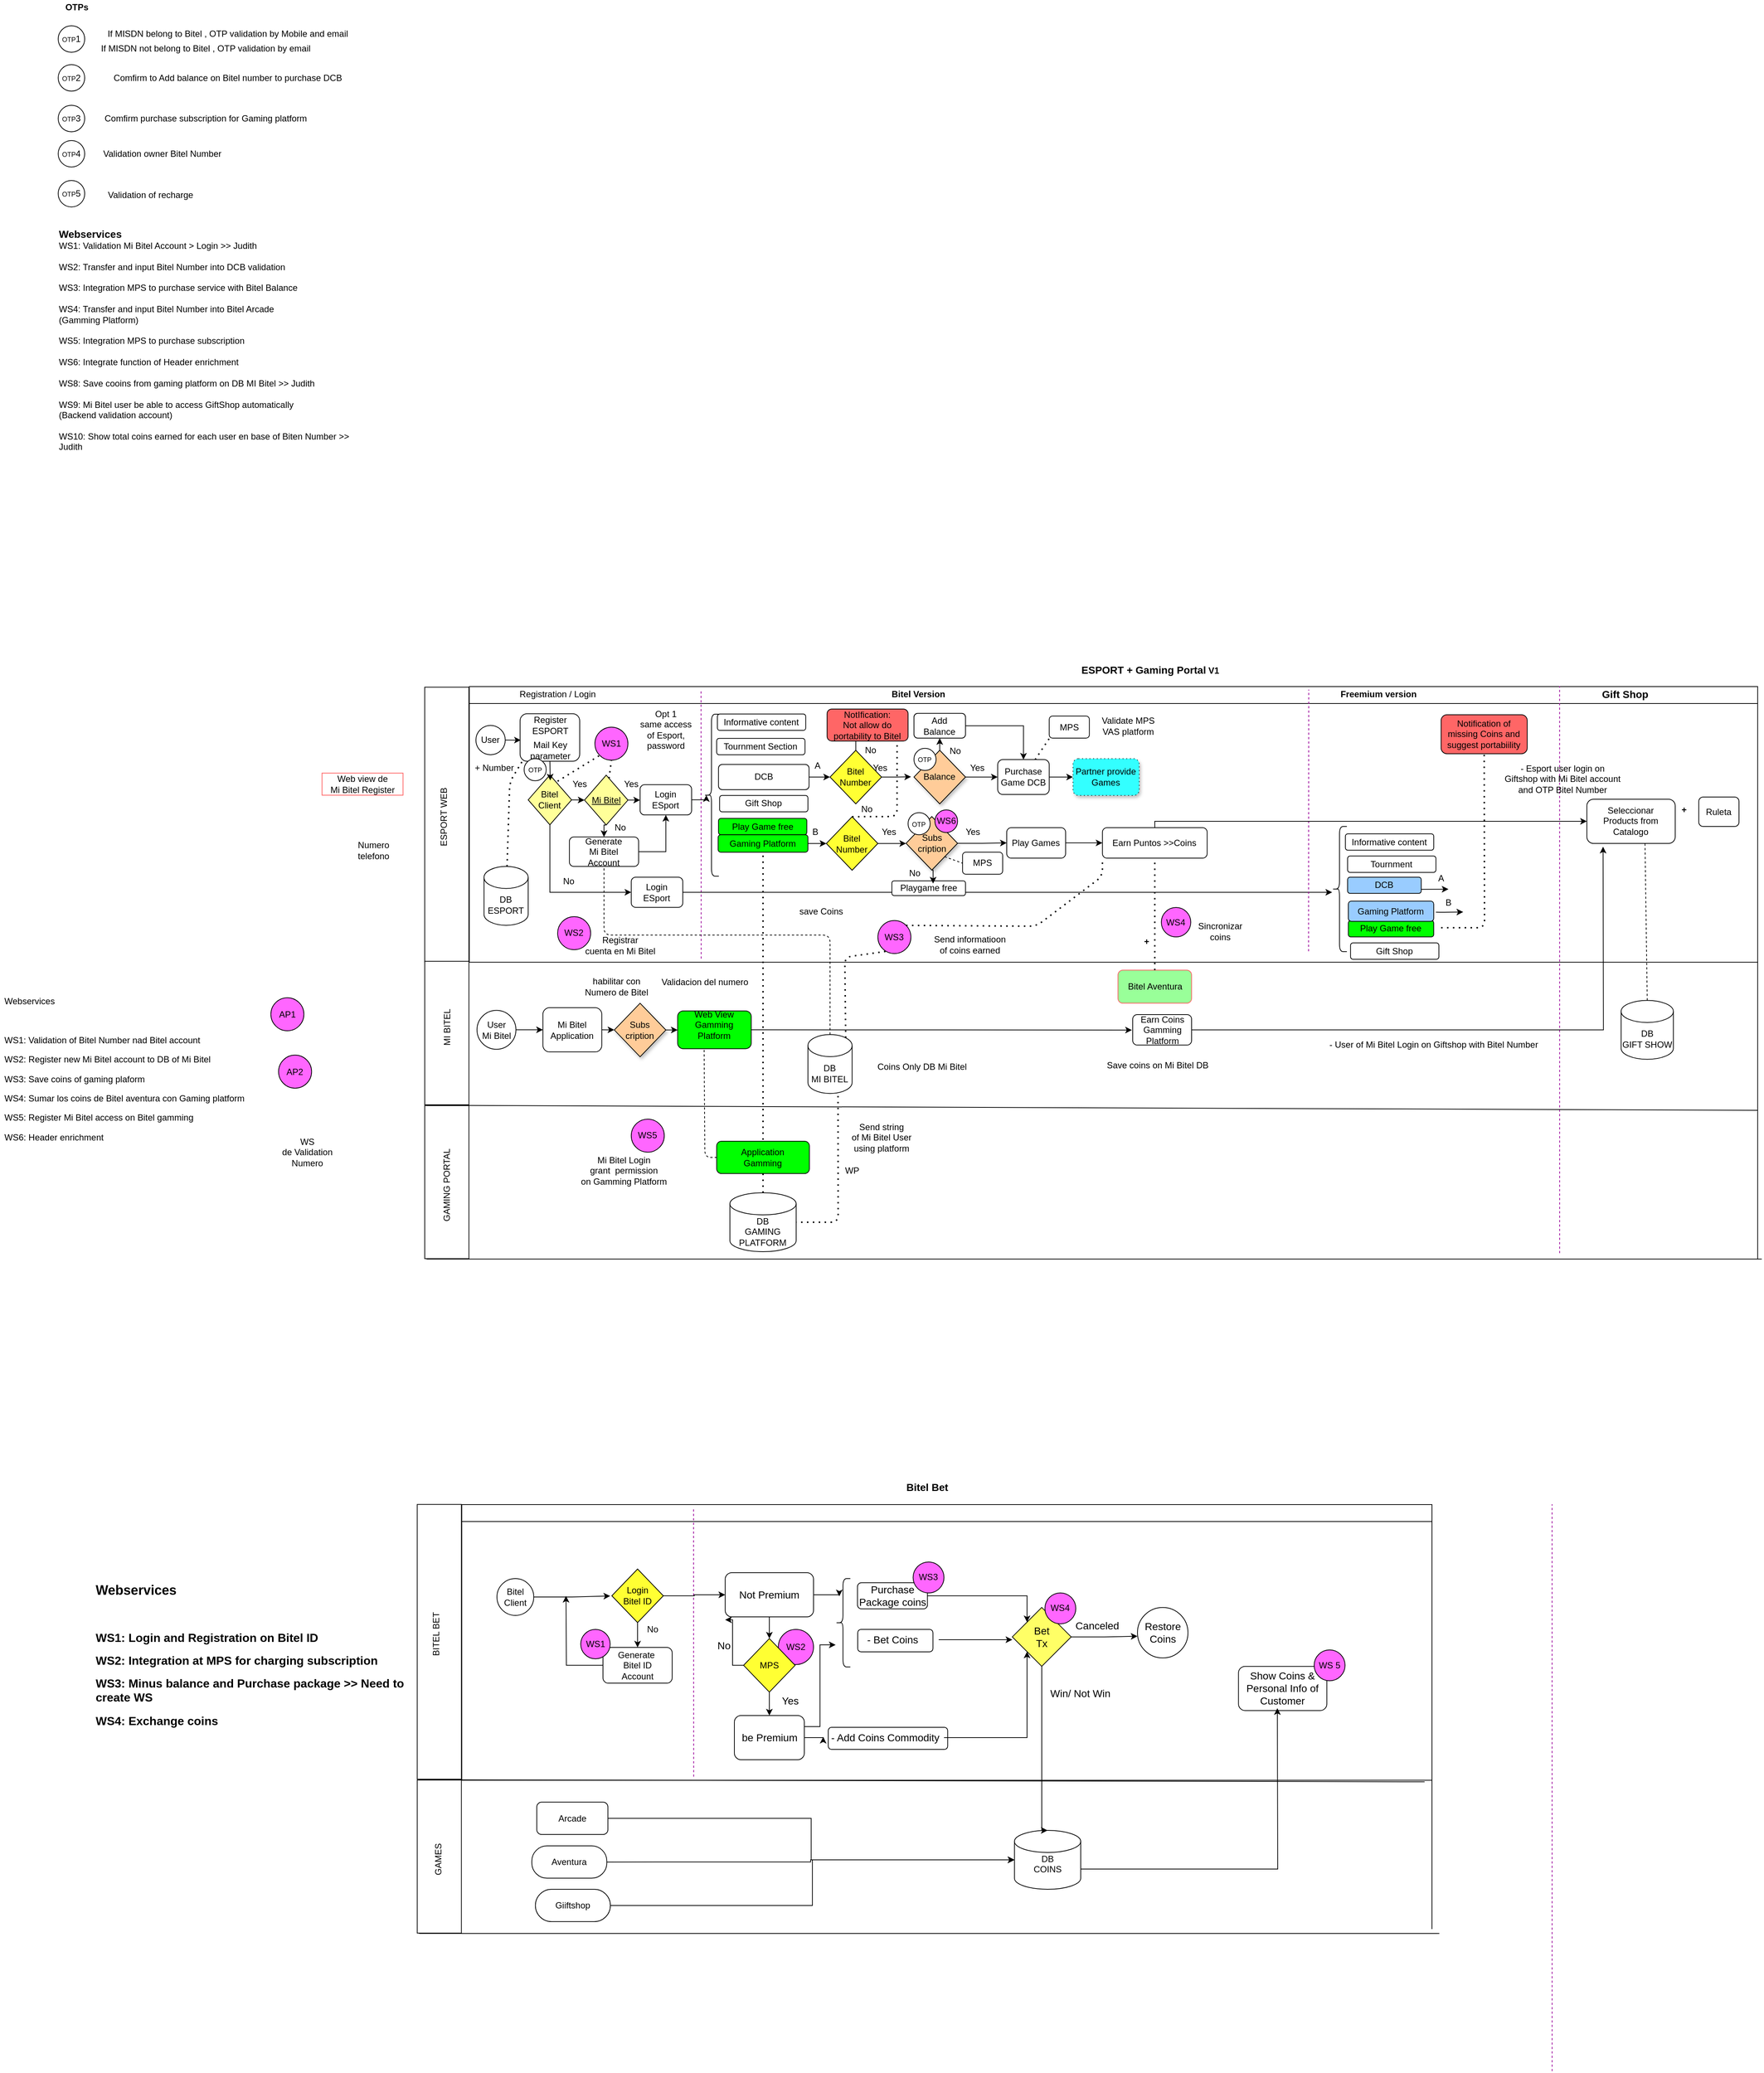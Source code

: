 <mxfile version="17.1.2" type="github"><diagram id="9RvgvvR_KSKuulvQgbrz" name="Page-1"><mxGraphModel dx="6284" dy="-2701" grid="1" gridSize="10" guides="1" tooltips="1" connect="1" arrows="1" fold="1" page="1" pageScale="1" pageWidth="827" pageHeight="1169" math="0" shadow="0"><root><mxCell id="0"/><mxCell id="1" parent="0"/><mxCell id="VdGI68wlmSatKI99WMhj-1" value="" style="swimlane;whiteSpace=wrap;startSize=23;" parent="1" vertex="1"><mxGeometry x="-967.59" y="5862.5" width="1750" height="374.38" as="geometry"/></mxCell><mxCell id="VdGI68wlmSatKI99WMhj-2" value="" style="endArrow=none;dashed=1;html=1;fillColor=#990099;strokeColor=#990099;" parent="VdGI68wlmSatKI99WMhj-1" edge="1"><mxGeometry width="50" height="50" relative="1" as="geometry"><mxPoint x="315" y="369.5" as="sourcePoint"/><mxPoint x="314.83" y="6" as="targetPoint"/></mxGeometry></mxCell><mxCell id="VdGI68wlmSatKI99WMhj-3" value="" style="endArrow=none;dashed=1;html=1;strokeColor=#990099;entryX=0.389;entryY=-0.006;entryDx=0;entryDy=0;entryPerimeter=0;" parent="VdGI68wlmSatKI99WMhj-1" edge="1"><mxGeometry width="50" height="50" relative="1" as="geometry"><mxPoint x="1481" y="769.5" as="sourcePoint"/><mxPoint x="1480.949" y="-0.543" as="targetPoint"/></mxGeometry></mxCell><mxCell id="VdGI68wlmSatKI99WMhj-4" value="User" style="ellipse;whiteSpace=wrap;html=1;aspect=fixed;" parent="VdGI68wlmSatKI99WMhj-1" vertex="1"><mxGeometry x="9" y="52.75" width="39.87" height="39.87" as="geometry"/></mxCell><mxCell id="VdGI68wlmSatKI99WMhj-5" value="" style="rounded=1;whiteSpace=wrap;html=1;" parent="VdGI68wlmSatKI99WMhj-1" vertex="1"><mxGeometry x="69" y="36.84" width="81" height="64.59" as="geometry"/></mxCell><mxCell id="VdGI68wlmSatKI99WMhj-6" value="&lt;div&gt;Register &lt;br&gt;&lt;/div&gt;&lt;div&gt;ESPORT&lt;br&gt;&lt;/div&gt;" style="text;html=1;align=center;verticalAlign=middle;resizable=0;points=[];autosize=1;strokeColor=none;" parent="VdGI68wlmSatKI99WMhj-1" vertex="1"><mxGeometry x="80" y="37.29" width="60" height="30" as="geometry"/></mxCell><mxCell id="VdGI68wlmSatKI99WMhj-7" style="edgeStyle=orthogonalEdgeStyle;rounded=0;orthogonalLoop=1;jettySize=auto;html=1;exitX=0.5;exitY=1;exitDx=0;exitDy=0;entryX=0;entryY=0.5;entryDx=0;entryDy=0;" parent="VdGI68wlmSatKI99WMhj-1" source="VdGI68wlmSatKI99WMhj-8" target="VdGI68wlmSatKI99WMhj-25" edge="1"><mxGeometry relative="1" as="geometry"/></mxCell><mxCell id="VdGI68wlmSatKI99WMhj-8" value="&lt;div&gt;Bitel &lt;br&gt;&lt;/div&gt;&lt;div&gt;Client&lt;/div&gt;" style="rhombus;whiteSpace=wrap;html=1;fillColor=#FFFF99;" parent="VdGI68wlmSatKI99WMhj-1" vertex="1"><mxGeometry x="80" y="120" width="59" height="67.7" as="geometry"/></mxCell><mxCell id="VdGI68wlmSatKI99WMhj-9" value="&lt;div&gt;Login &lt;br&gt;&lt;/div&gt;&lt;div&gt;ESport&lt;br&gt;&lt;/div&gt;" style="rounded=1;whiteSpace=wrap;html=1;fillColor=#FFFFFF;" parent="VdGI68wlmSatKI99WMhj-1" vertex="1"><mxGeometry x="232" y="133.31" width="70" height="41" as="geometry"/></mxCell><mxCell id="VdGI68wlmSatKI99WMhj-10" value="No" style="text;html=1;align=center;verticalAlign=middle;resizable=0;points=[];autosize=1;strokeColor=none;" parent="VdGI68wlmSatKI99WMhj-1" vertex="1"><mxGeometry x="120" y="254.86" width="30" height="20" as="geometry"/></mxCell><mxCell id="VdGI68wlmSatKI99WMhj-11" value="Registration / Login" style="text;html=1;align=center;verticalAlign=middle;resizable=0;points=[];autosize=1;strokeColor=none;" parent="VdGI68wlmSatKI99WMhj-1" vertex="1"><mxGeometry x="60" width="120" height="20" as="geometry"/></mxCell><mxCell id="VdGI68wlmSatKI99WMhj-12" value="&lt;b&gt;Bitel Version&lt;/b&gt;" style="text;html=1;align=center;verticalAlign=middle;resizable=0;points=[];autosize=1;strokeColor=none;" parent="VdGI68wlmSatKI99WMhj-1" vertex="1"><mxGeometry x="565" width="90" height="20" as="geometry"/></mxCell><mxCell id="VdGI68wlmSatKI99WMhj-13" value="&lt;b&gt;Freemium version&lt;/b&gt;" style="text;html=1;align=center;verticalAlign=middle;resizable=0;points=[];autosize=1;strokeColor=none;" parent="VdGI68wlmSatKI99WMhj-1" vertex="1"><mxGeometry x="1175" width="120" height="20" as="geometry"/></mxCell><mxCell id="VdGI68wlmSatKI99WMhj-14" value="Informative content" style="rounded=1;whiteSpace=wrap;html=1;fillColor=#FFFFFF;" parent="VdGI68wlmSatKI99WMhj-1" vertex="1"><mxGeometry x="337" y="37.29" width="120" height="22.25" as="geometry"/></mxCell><mxCell id="VdGI68wlmSatKI99WMhj-15" value="Tournment Section" style="rounded=1;whiteSpace=wrap;html=1;fillColor=#FFFFFF;" parent="VdGI68wlmSatKI99WMhj-1" vertex="1"><mxGeometry x="336" y="70.37" width="120" height="22.25" as="geometry"/></mxCell><mxCell id="VdGI68wlmSatKI99WMhj-16" value="Play Game free" style="rounded=1;whiteSpace=wrap;html=1;fillColor=#00FF00;" parent="VdGI68wlmSatKI99WMhj-1" vertex="1"><mxGeometry x="338.5" y="179" width="120" height="22.25" as="geometry"/></mxCell><mxCell id="VdGI68wlmSatKI99WMhj-17" style="edgeStyle=orthogonalEdgeStyle;rounded=0;orthogonalLoop=1;jettySize=auto;html=1;exitX=1;exitY=0.5;exitDx=0;exitDy=0;entryX=0;entryY=0.5;entryDx=0;entryDy=0;" parent="VdGI68wlmSatKI99WMhj-1" source="VdGI68wlmSatKI99WMhj-18" target="VdGI68wlmSatKI99WMhj-28" edge="1"><mxGeometry relative="1" as="geometry"/></mxCell><mxCell id="VdGI68wlmSatKI99WMhj-18" value="DCB" style="rounded=1;whiteSpace=wrap;html=1;fillColor=#FFFFFF;" parent="VdGI68wlmSatKI99WMhj-1" vertex="1"><mxGeometry x="338.5" y="105.73" width="123" height="34.27" as="geometry"/></mxCell><mxCell id="VdGI68wlmSatKI99WMhj-19" value="Informative content" style="rounded=1;whiteSpace=wrap;html=1;fillColor=#FFFFFF;" parent="VdGI68wlmSatKI99WMhj-1" vertex="1"><mxGeometry x="1190" y="199.97" width="120" height="22.25" as="geometry"/></mxCell><mxCell id="VdGI68wlmSatKI99WMhj-20" value="Tournment" style="rounded=1;whiteSpace=wrap;html=1;fillColor=#FFFFFF;" parent="VdGI68wlmSatKI99WMhj-1" vertex="1"><mxGeometry x="1193" y="230.14" width="120" height="22.25" as="geometry"/></mxCell><mxCell id="VdGI68wlmSatKI99WMhj-21" value="Play Game free" style="rounded=1;whiteSpace=wrap;html=1;fillColor=#00FF00;" parent="VdGI68wlmSatKI99WMhj-1" vertex="1"><mxGeometry x="1194" y="317.75" width="116" height="22.25" as="geometry"/></mxCell><mxCell id="VdGI68wlmSatKI99WMhj-22" value="" style="shape=curlyBracket;whiteSpace=wrap;html=1;rounded=1;fillColor=#FFFFFF;" parent="VdGI68wlmSatKI99WMhj-1" vertex="1"><mxGeometry x="1172" y="190" width="20" height="170" as="geometry"/></mxCell><mxCell id="VdGI68wlmSatKI99WMhj-23" value="&lt;div&gt;DB&lt;/div&gt;&lt;div&gt;ESPORT&lt;br&gt;&lt;/div&gt;" style="shape=cylinder3;whiteSpace=wrap;html=1;boundedLbl=1;backgroundOutline=1;size=15;fillColor=#FFFFFF;" parent="VdGI68wlmSatKI99WMhj-1" vertex="1"><mxGeometry x="20" y="244.24" width="60" height="80" as="geometry"/></mxCell><mxCell id="VdGI68wlmSatKI99WMhj-24" style="edgeStyle=orthogonalEdgeStyle;rounded=0;orthogonalLoop=1;jettySize=auto;html=1;exitX=1;exitY=0.5;exitDx=0;exitDy=0;" parent="VdGI68wlmSatKI99WMhj-1" source="VdGI68wlmSatKI99WMhj-25" target="VdGI68wlmSatKI99WMhj-22" edge="1"><mxGeometry relative="1" as="geometry"><Array as="points"><mxPoint x="950" y="279"/><mxPoint x="950" y="279"/></Array></mxGeometry></mxCell><mxCell id="VdGI68wlmSatKI99WMhj-25" value="&lt;div&gt;Login &lt;br&gt;&lt;/div&gt;&lt;div&gt;ESport&lt;br&gt;&lt;/div&gt;" style="rounded=1;whiteSpace=wrap;html=1;fillColor=#FFFFFF;" parent="VdGI68wlmSatKI99WMhj-1" vertex="1"><mxGeometry x="220" y="258.86" width="70" height="41" as="geometry"/></mxCell><mxCell id="VdGI68wlmSatKI99WMhj-26" value="&lt;font style=&quot;font-size: 14px&quot;&gt;&lt;b&gt;Gift Shop&lt;/b&gt;&lt;/font&gt;" style="text;html=1;align=center;verticalAlign=middle;resizable=0;points=[];autosize=1;strokeColor=none;" parent="VdGI68wlmSatKI99WMhj-1" vertex="1"><mxGeometry x="1530" width="80" height="20" as="geometry"/></mxCell><mxCell id="VdGI68wlmSatKI99WMhj-27" style="edgeStyle=orthogonalEdgeStyle;rounded=0;orthogonalLoop=1;jettySize=auto;html=1;exitX=0.5;exitY=0;exitDx=0;exitDy=0;" parent="VdGI68wlmSatKI99WMhj-1" source="VdGI68wlmSatKI99WMhj-28" target="VdGI68wlmSatKI99WMhj-60" edge="1"><mxGeometry relative="1" as="geometry"/></mxCell><mxCell id="VdGI68wlmSatKI99WMhj-28" value="Bitel Number" style="rhombus;whiteSpace=wrap;html=1;fillColor=#FFFF33;" parent="VdGI68wlmSatKI99WMhj-1" vertex="1"><mxGeometry x="490" y="86.49" width="70" height="72.75" as="geometry"/></mxCell><mxCell id="VdGI68wlmSatKI99WMhj-29" style="edgeStyle=orthogonalEdgeStyle;rounded=0;orthogonalLoop=1;jettySize=auto;html=1;exitX=0.5;exitY=0;exitDx=0;exitDy=0;entryX=0.5;entryY=1;entryDx=0;entryDy=0;" parent="VdGI68wlmSatKI99WMhj-1" source="VdGI68wlmSatKI99WMhj-30" target="VdGI68wlmSatKI99WMhj-34" edge="1"><mxGeometry relative="1" as="geometry"/></mxCell><mxCell id="VdGI68wlmSatKI99WMhj-30" value="Balance" style="rhombus;whiteSpace=wrap;html=1;fillColor=#FFCC99;shadow=1;" parent="VdGI68wlmSatKI99WMhj-1" vertex="1"><mxGeometry x="604" y="86.49" width="70" height="72.75" as="geometry"/></mxCell><mxCell id="VdGI68wlmSatKI99WMhj-31" value="No" style="text;html=1;align=center;verticalAlign=middle;resizable=0;points=[];autosize=1;strokeColor=none;" parent="VdGI68wlmSatKI99WMhj-1" vertex="1"><mxGeometry x="530" y="76.43" width="30" height="20" as="geometry"/></mxCell><mxCell id="VdGI68wlmSatKI99WMhj-32" value="" style="endArrow=none;dashed=1;html=1;entryX=0.325;entryY=0.059;entryDx=0;entryDy=0;entryPerimeter=0;fillColor=#990099;strokeColor=#990099;" parent="VdGI68wlmSatKI99WMhj-1" edge="1"><mxGeometry width="50" height="50" relative="1" as="geometry"><mxPoint x="1140" y="359.5" as="sourcePoint"/><mxPoint x="1140.245" y="4.089" as="targetPoint"/></mxGeometry></mxCell><mxCell id="VdGI68wlmSatKI99WMhj-33" value="&lt;div&gt;Partner provide &lt;br&gt;&lt;/div&gt;&lt;div&gt;Games&lt;br&gt;&lt;/div&gt;" style="shape=ext;rounded=1;html=1;whiteSpace=wrap;dashed=1;dashPattern=1 4;shadow=1;fillColor=#33FFFF;" parent="VdGI68wlmSatKI99WMhj-1" vertex="1"><mxGeometry x="820" y="97.86" width="90" height="50" as="geometry"/></mxCell><mxCell id="VdGI68wlmSatKI99WMhj-34" value="Add Balance" style="rounded=1;whiteSpace=wrap;html=1;shadow=0;fillColor=#FFFFFF;" parent="VdGI68wlmSatKI99WMhj-1" vertex="1"><mxGeometry x="604" y="36.43" width="70" height="33.57" as="geometry"/></mxCell><mxCell id="VdGI68wlmSatKI99WMhj-36" value="&lt;div&gt;Seleccionar&lt;/div&gt;&lt;div&gt;Products from Catalogo&lt;br&gt;&lt;/div&gt;" style="rounded=1;whiteSpace=wrap;html=1;shadow=0;fillColor=#FFFFFF;" parent="VdGI68wlmSatKI99WMhj-1" vertex="1"><mxGeometry x="1518" y="152.99" width="120" height="60" as="geometry"/></mxCell><mxCell id="VdGI68wlmSatKI99WMhj-37" value="&lt;div&gt;Notification of missing Coins and suggest portabiility&lt;br&gt;&lt;/div&gt;" style="rounded=1;whiteSpace=wrap;html=1;shadow=0;fillColor=#FF6666;" parent="VdGI68wlmSatKI99WMhj-1" vertex="1"><mxGeometry x="1320" y="38.22" width="117" height="53.02" as="geometry"/></mxCell><mxCell id="M21Rp4dpOv7A2GzSpeQ7-3" style="edgeStyle=orthogonalEdgeStyle;rounded=0;orthogonalLoop=1;jettySize=auto;html=1;exitX=1;exitY=0.5;exitDx=0;exitDy=0;entryX=0;entryY=0.5;entryDx=0;entryDy=0;" parent="VdGI68wlmSatKI99WMhj-1" source="VdGI68wlmSatKI99WMhj-40" target="M21Rp4dpOv7A2GzSpeQ7-2" edge="1"><mxGeometry relative="1" as="geometry"/></mxCell><mxCell id="VdGI68wlmSatKI99WMhj-40" value="&lt;div&gt;Gaming Platform&lt;/div&gt;" style="rounded=1;whiteSpace=wrap;html=1;shadow=0;fillColor=#00FF00;" parent="VdGI68wlmSatKI99WMhj-1" vertex="1"><mxGeometry x="338" y="201.25" width="122" height="23.75" as="geometry"/></mxCell><mxCell id="M21Rp4dpOv7A2GzSpeQ7-13" style="edgeStyle=orthogonalEdgeStyle;rounded=0;orthogonalLoop=1;jettySize=auto;html=1;exitX=0.5;exitY=0;exitDx=0;exitDy=0;entryX=0;entryY=0.5;entryDx=0;entryDy=0;" parent="VdGI68wlmSatKI99WMhj-1" source="VdGI68wlmSatKI99WMhj-42" target="VdGI68wlmSatKI99WMhj-36" edge="1"><mxGeometry relative="1" as="geometry"><Array as="points"><mxPoint x="931" y="183"/></Array></mxGeometry></mxCell><mxCell id="VdGI68wlmSatKI99WMhj-42" value="&lt;div&gt;Earn Puntos &amp;gt;&amp;gt;Coins&lt;/div&gt;" style="rounded=1;whiteSpace=wrap;html=1;shadow=0;fillColor=#FFFFFF;" parent="VdGI68wlmSatKI99WMhj-1" vertex="1"><mxGeometry x="860" y="191.62" width="142.25" height="41.38" as="geometry"/></mxCell><mxCell id="VdGI68wlmSatKI99WMhj-45" value="DCB" style="rounded=1;whiteSpace=wrap;html=1;fillColor=#99CCFF;" parent="VdGI68wlmSatKI99WMhj-1" vertex="1"><mxGeometry x="1193" y="258.86" width="100" height="22.02" as="geometry"/></mxCell><mxCell id="VdGI68wlmSatKI99WMhj-46" value="&lt;div&gt;&lt;br&gt;&lt;/div&gt;&lt;div&gt;Gaming Platform&lt;/div&gt;&lt;div&gt;&lt;br&gt;&lt;/div&gt;" style="rounded=1;whiteSpace=wrap;html=1;shadow=0;fillColor=#99CCFF;" parent="VdGI68wlmSatKI99WMhj-1" vertex="1"><mxGeometry x="1194" y="291.37" width="116" height="27.5" as="geometry"/></mxCell><mxCell id="VdGI68wlmSatKI99WMhj-47" value="Ruleta" style="rounded=1;whiteSpace=wrap;html=1;fillColor=#FFFFFF;" parent="VdGI68wlmSatKI99WMhj-1" vertex="1"><mxGeometry x="1670" y="150" width="54.63" height="40" as="geometry"/></mxCell><mxCell id="VdGI68wlmSatKI99WMhj-48" value="&lt;b&gt;+&lt;/b&gt;" style="text;html=1;align=center;verticalAlign=middle;resizable=0;points=[];autosize=1;strokeColor=none;" parent="VdGI68wlmSatKI99WMhj-1" vertex="1"><mxGeometry x="1640" y="157.75" width="20" height="20" as="geometry"/></mxCell><mxCell id="VdGI68wlmSatKI99WMhj-49" value="MPS" style="rounded=1;whiteSpace=wrap;html=1;fillColor=#FFFFFF;" parent="VdGI68wlmSatKI99WMhj-1" vertex="1"><mxGeometry x="787.75" y="40.0" width="54.5" height="30" as="geometry"/></mxCell><mxCell id="VdGI68wlmSatKI99WMhj-50" value="&lt;div&gt;Mail Key &lt;br&gt;&lt;/div&gt;&lt;div&gt;parameter&lt;/div&gt;" style="text;html=1;align=center;verticalAlign=middle;resizable=0;points=[];autosize=1;strokeColor=none;" parent="VdGI68wlmSatKI99WMhj-1" vertex="1"><mxGeometry x="74.5" y="71.43" width="70" height="30" as="geometry"/></mxCell><mxCell id="VdGI68wlmSatKI99WMhj-51" style="edgeStyle=orthogonalEdgeStyle;rounded=0;orthogonalLoop=1;jettySize=auto;html=1;exitX=1;exitY=0.5;exitDx=0;exitDy=0;entryX=0;entryY=0.5;entryDx=0;entryDy=0;" parent="VdGI68wlmSatKI99WMhj-1" source="VdGI68wlmSatKI99WMhj-53" target="VdGI68wlmSatKI99WMhj-9" edge="1"><mxGeometry relative="1" as="geometry"/></mxCell><mxCell id="VdGI68wlmSatKI99WMhj-52" style="edgeStyle=orthogonalEdgeStyle;rounded=0;orthogonalLoop=1;jettySize=auto;html=1;exitX=0.5;exitY=1;exitDx=0;exitDy=0;entryX=0.5;entryY=0;entryDx=0;entryDy=0;" parent="VdGI68wlmSatKI99WMhj-1" source="VdGI68wlmSatKI99WMhj-53" target="VdGI68wlmSatKI99WMhj-58" edge="1"><mxGeometry relative="1" as="geometry"/></mxCell><mxCell id="VdGI68wlmSatKI99WMhj-53" value="&lt;u&gt;Mi Bitel&lt;/u&gt;" style="rhombus;whiteSpace=wrap;html=1;fillColor=#FFFF99;" parent="VdGI68wlmSatKI99WMhj-1" vertex="1"><mxGeometry x="156.5" y="120.3" width="59" height="67.7" as="geometry"/></mxCell><mxCell id="VdGI68wlmSatKI99WMhj-54" value="" style="endArrow=none;dashed=1;html=1;dashPattern=1 3;strokeWidth=2;entryX=-0.036;entryY=1.002;entryDx=0;entryDy=0;entryPerimeter=0;" parent="VdGI68wlmSatKI99WMhj-1" source="VdGI68wlmSatKI99WMhj-23" target="VdGI68wlmSatKI99WMhj-50" edge="1"><mxGeometry width="50" height="50" relative="1" as="geometry"><mxPoint x="690" y="309.5" as="sourcePoint"/><mxPoint x="740" y="259.5" as="targetPoint"/><Array as="points"><mxPoint x="55" y="129.5"/></Array></mxGeometry></mxCell><mxCell id="VdGI68wlmSatKI99WMhj-55" value="Yes" style="text;html=1;align=center;verticalAlign=middle;resizable=0;points=[];autosize=1;strokeColor=none;" parent="VdGI68wlmSatKI99WMhj-1" vertex="1"><mxGeometry x="130" y="122.75" width="40" height="20" as="geometry"/></mxCell><mxCell id="VdGI68wlmSatKI99WMhj-56" value="Yes" style="text;html=1;align=center;verticalAlign=middle;resizable=0;points=[];autosize=1;strokeColor=none;" parent="VdGI68wlmSatKI99WMhj-1" vertex="1"><mxGeometry x="200" y="122.75" width="40" height="20" as="geometry"/></mxCell><mxCell id="VdGI68wlmSatKI99WMhj-57" style="edgeStyle=orthogonalEdgeStyle;rounded=0;orthogonalLoop=1;jettySize=auto;html=1;exitX=1;exitY=0.5;exitDx=0;exitDy=0;entryX=0.5;entryY=1;entryDx=0;entryDy=0;" parent="VdGI68wlmSatKI99WMhj-1" source="VdGI68wlmSatKI99WMhj-58" target="VdGI68wlmSatKI99WMhj-9" edge="1"><mxGeometry relative="1" as="geometry"/></mxCell><mxCell id="VdGI68wlmSatKI99WMhj-58" value="&lt;div&gt;Generate &lt;br&gt;&lt;/div&gt;&lt;div&gt;Mi Bitel&lt;/div&gt;&lt;div&gt;Account&lt;br&gt;&lt;/div&gt;" style="rounded=1;whiteSpace=wrap;html=1;fillColor=#FFFFFF;" parent="VdGI68wlmSatKI99WMhj-1" vertex="1"><mxGeometry x="136" y="204.24" width="94" height="40" as="geometry"/></mxCell><mxCell id="VdGI68wlmSatKI99WMhj-59" value="No" style="text;html=1;align=center;verticalAlign=middle;resizable=0;points=[];autosize=1;strokeColor=none;" parent="VdGI68wlmSatKI99WMhj-1" vertex="1"><mxGeometry x="190" y="181.99" width="30" height="20" as="geometry"/></mxCell><mxCell id="VdGI68wlmSatKI99WMhj-60" value="&lt;div&gt;NotIfication: &lt;br&gt;&lt;/div&gt;&lt;div&gt;Not allow do portability to Bitel&lt;br&gt;&lt;/div&gt;" style="rounded=1;whiteSpace=wrap;html=1;shadow=0;fillColor=#FF6666;" parent="VdGI68wlmSatKI99WMhj-1" vertex="1"><mxGeometry x="486" y="30.46" width="110" height="43.51" as="geometry"/></mxCell><mxCell id="VdGI68wlmSatKI99WMhj-61" value="Yes" style="text;html=1;align=center;verticalAlign=middle;resizable=0;points=[];autosize=1;strokeColor=none;" parent="VdGI68wlmSatKI99WMhj-1" vertex="1"><mxGeometry x="537.75" y="100.3" width="40" height="20" as="geometry"/></mxCell><mxCell id="VdGI68wlmSatKI99WMhj-62" value="&lt;div&gt;Purchase&lt;/div&gt;&lt;div&gt;Game DCB&lt;br&gt;&lt;/div&gt;" style="rounded=1;whiteSpace=wrap;html=1;shadow=0;fillColor=#FFFFFF;" parent="VdGI68wlmSatKI99WMhj-1" vertex="1"><mxGeometry x="717.75" y="99.17" width="70" height="47.38" as="geometry"/></mxCell><mxCell id="VdGI68wlmSatKI99WMhj-63" style="edgeStyle=orthogonalEdgeStyle;rounded=0;orthogonalLoop=1;jettySize=auto;html=1;exitX=1;exitY=0.5;exitDx=0;exitDy=0;entryX=0.5;entryY=0;entryDx=0;entryDy=0;" parent="VdGI68wlmSatKI99WMhj-1" source="VdGI68wlmSatKI99WMhj-34" target="VdGI68wlmSatKI99WMhj-62" edge="1"><mxGeometry relative="1" as="geometry"/></mxCell><mxCell id="VdGI68wlmSatKI99WMhj-64" style="edgeStyle=orthogonalEdgeStyle;rounded=0;orthogonalLoop=1;jettySize=auto;html=1;exitX=1;exitY=0.5;exitDx=0;exitDy=0;entryX=0;entryY=0.5;entryDx=0;entryDy=0;" parent="VdGI68wlmSatKI99WMhj-1" source="VdGI68wlmSatKI99WMhj-62" target="VdGI68wlmSatKI99WMhj-33" edge="1"><mxGeometry relative="1" as="geometry"/></mxCell><mxCell id="VdGI68wlmSatKI99WMhj-65" style="edgeStyle=orthogonalEdgeStyle;rounded=0;orthogonalLoop=1;jettySize=auto;html=1;exitX=1;exitY=0.5;exitDx=0;exitDy=0;" parent="VdGI68wlmSatKI99WMhj-1" source="VdGI68wlmSatKI99WMhj-30" target="VdGI68wlmSatKI99WMhj-62" edge="1"><mxGeometry relative="1" as="geometry"><mxPoint x="755" y="176.5" as="targetPoint"/><mxPoint x="672" y="122.865" as="sourcePoint"/></mxGeometry></mxCell><mxCell id="VdGI68wlmSatKI99WMhj-66" value="Yes" style="text;html=1;align=center;verticalAlign=middle;resizable=0;points=[];autosize=1;strokeColor=none;" parent="VdGI68wlmSatKI99WMhj-1" vertex="1"><mxGeometry x="670" y="100" width="40" height="20" as="geometry"/></mxCell><mxCell id="VdGI68wlmSatKI99WMhj-67" value="" style="endArrow=none;dashed=1;html=1;dashPattern=1 3;strokeWidth=2;" parent="VdGI68wlmSatKI99WMhj-1" source="VdGI68wlmSatKI99WMhj-62" edge="1"><mxGeometry width="50" height="50" relative="1" as="geometry"><mxPoint x="740" y="117.21" as="sourcePoint"/><mxPoint x="790" y="67.21" as="targetPoint"/></mxGeometry></mxCell><mxCell id="VdGI68wlmSatKI99WMhj-68" value="&lt;div&gt;Validate MPS&lt;/div&gt;&lt;div&gt;VAS platform&lt;br&gt;&lt;/div&gt;" style="text;html=1;align=center;verticalAlign=middle;resizable=0;points=[];autosize=1;strokeColor=none;" parent="VdGI68wlmSatKI99WMhj-1" vertex="1"><mxGeometry x="850" y="38.22" width="90" height="30" as="geometry"/></mxCell><mxCell id="VdGI68wlmSatKI99WMhj-70" value="MPS" style="rounded=1;whiteSpace=wrap;html=1;fillColor=#FFFFFF;" parent="VdGI68wlmSatKI99WMhj-1" vertex="1"><mxGeometry x="670" y="224.86" width="54.5" height="30" as="geometry"/></mxCell><mxCell id="VdGI68wlmSatKI99WMhj-72" value="WS1" style="ellipse;whiteSpace=wrap;html=1;aspect=fixed;fillColor=#FF66FF;" parent="VdGI68wlmSatKI99WMhj-1" vertex="1"><mxGeometry x="170.62" y="55.12" width="44.88" height="44.88" as="geometry"/></mxCell><mxCell id="VdGI68wlmSatKI99WMhj-74" style="edgeStyle=orthogonalEdgeStyle;rounded=0;orthogonalLoop=1;jettySize=auto;html=1;exitX=1;exitY=0.5;exitDx=0;exitDy=0;entryX=0;entryY=0.5;entryDx=0;entryDy=0;" parent="VdGI68wlmSatKI99WMhj-1" source="VdGI68wlmSatKI99WMhj-75" target="VdGI68wlmSatKI99WMhj-42" edge="1"><mxGeometry relative="1" as="geometry"/></mxCell><mxCell id="VdGI68wlmSatKI99WMhj-75" value="Play Games" style="rounded=1;whiteSpace=wrap;html=1;shadow=0;fillColor=#FFFFFF;" parent="VdGI68wlmSatKI99WMhj-1" vertex="1"><mxGeometry x="730" y="191.62" width="80" height="41.38" as="geometry"/></mxCell><mxCell id="VdGI68wlmSatKI99WMhj-76" value="WS2" style="ellipse;whiteSpace=wrap;html=1;aspect=fixed;fillColor=#FF66FF;" parent="VdGI68wlmSatKI99WMhj-1" vertex="1"><mxGeometry x="120" y="312.5" width="44.88" height="44.88" as="geometry"/></mxCell><mxCell id="VdGI68wlmSatKI99WMhj-77" value="&lt;div&gt;Registrar&lt;/div&gt;&lt;div&gt;cuenta en Mi Bitel&lt;br&gt;&lt;/div&gt;" style="text;html=1;align=center;verticalAlign=middle;resizable=0;points=[];autosize=1;strokeColor=none;" parent="VdGI68wlmSatKI99WMhj-1" vertex="1"><mxGeometry x="150" y="336.39" width="110" height="30" as="geometry"/></mxCell><mxCell id="VdGI68wlmSatKI99WMhj-78" value="&lt;div&gt;Send informatioon &lt;br&gt;&lt;/div&gt;&lt;div&gt;of coins earned&lt;br&gt;&lt;/div&gt;" style="text;html=1;align=center;verticalAlign=middle;resizable=0;points=[];autosize=1;strokeColor=none;" parent="VdGI68wlmSatKI99WMhj-1" vertex="1"><mxGeometry x="620" y="335.0" width="120" height="30" as="geometry"/></mxCell><mxCell id="VdGI68wlmSatKI99WMhj-79" value="WS4" style="ellipse;whiteSpace=wrap;html=1;aspect=fixed;fillColor=#FF66FF;" parent="VdGI68wlmSatKI99WMhj-1" vertex="1"><mxGeometry x="940" y="300" width="40" height="40" as="geometry"/></mxCell><mxCell id="VdGI68wlmSatKI99WMhj-80" value="Gift Shop" style="rounded=1;whiteSpace=wrap;html=1;fillColor=#FFFFFF;" parent="VdGI68wlmSatKI99WMhj-1" vertex="1"><mxGeometry x="340" y="147.86" width="120" height="22.25" as="geometry"/></mxCell><mxCell id="VdGI68wlmSatKI99WMhj-81" value="WS3" style="ellipse;whiteSpace=wrap;html=1;aspect=fixed;fillColor=#FF66FF;" parent="VdGI68wlmSatKI99WMhj-1" vertex="1"><mxGeometry x="555" y="317.75" width="44.88" height="44.88" as="geometry"/></mxCell><mxCell id="VdGI68wlmSatKI99WMhj-82" value="&lt;div&gt;Sincronizar&lt;/div&gt;&lt;div&gt; coins&lt;/div&gt;" style="text;html=1;align=center;verticalAlign=middle;resizable=0;points=[];autosize=1;strokeColor=none;" parent="VdGI68wlmSatKI99WMhj-1" vertex="1"><mxGeometry x="980" y="317.75" width="80" height="30" as="geometry"/></mxCell><mxCell id="VdGI68wlmSatKI99WMhj-83" value="save Coins" style="text;html=1;align=center;verticalAlign=middle;resizable=0;points=[];autosize=1;strokeColor=none;" parent="VdGI68wlmSatKI99WMhj-1" vertex="1"><mxGeometry x="437.25" y="295.12" width="80" height="20" as="geometry"/></mxCell><mxCell id="VdGI68wlmSatKI99WMhj-84" value="" style="endArrow=none;dashed=1;html=1;dashPattern=1 3;strokeWidth=2;entryX=0;entryY=1;entryDx=0;entryDy=0;exitX=1;exitY=0;exitDx=0;exitDy=0;" parent="VdGI68wlmSatKI99WMhj-1" source="VdGI68wlmSatKI99WMhj-81" target="VdGI68wlmSatKI99WMhj-42" edge="1"><mxGeometry width="50" height="50" relative="1" as="geometry"><mxPoint x="630" y="419.5" as="sourcePoint"/><mxPoint x="680" y="369.5" as="targetPoint"/><Array as="points"><mxPoint x="770" y="325.5"/><mxPoint x="860" y="257.5"/></Array></mxGeometry></mxCell><mxCell id="VdGI68wlmSatKI99WMhj-85" value="" style="endArrow=classic;html=1;exitX=1;exitY=0.5;exitDx=0;exitDy=0;entryX=0;entryY=0.5;entryDx=0;entryDy=0;" parent="VdGI68wlmSatKI99WMhj-1" source="VdGI68wlmSatKI99WMhj-8" target="VdGI68wlmSatKI99WMhj-53" edge="1"><mxGeometry width="50" height="50" relative="1" as="geometry"><mxPoint x="690" y="317.5" as="sourcePoint"/><mxPoint x="160" y="161.5" as="targetPoint"/></mxGeometry></mxCell><mxCell id="VdGI68wlmSatKI99WMhj-133" value="Opt 1&lt;br&gt;&lt;div&gt;same access&lt;/div&gt;&lt;div&gt;of Esport, &lt;br&gt;&lt;/div&gt;&lt;div&gt;password&lt;br&gt;&lt;/div&gt;" style="text;html=1;align=center;verticalAlign=middle;resizable=0;points=[];autosize=1;strokeColor=none;" parent="VdGI68wlmSatKI99WMhj-1" vertex="1"><mxGeometry x="222" y="28.87" width="90" height="60" as="geometry"/></mxCell><mxCell id="VdGI68wlmSatKI99WMhj-140" value="A" style="text;html=1;align=center;verticalAlign=middle;resizable=0;points=[];autosize=1;strokeColor=none;" parent="VdGI68wlmSatKI99WMhj-1" vertex="1"><mxGeometry x="463" y="97.86" width="20" height="20" as="geometry"/></mxCell><mxCell id="VdGI68wlmSatKI99WMhj-141" value="A" style="text;html=1;align=center;verticalAlign=middle;resizable=0;points=[];autosize=1;strokeColor=none;" parent="VdGI68wlmSatKI99WMhj-1" vertex="1"><mxGeometry x="1310" y="250.54" width="20" height="20" as="geometry"/></mxCell><mxCell id="VdGI68wlmSatKI99WMhj-142" value="" style="endArrow=classic;html=1;entryX=1;entryY=1.232;entryDx=0;entryDy=0;entryPerimeter=0;exitX=1;exitY=0.75;exitDx=0;exitDy=0;" parent="VdGI68wlmSatKI99WMhj-1" source="VdGI68wlmSatKI99WMhj-45" target="VdGI68wlmSatKI99WMhj-141" edge="1"><mxGeometry width="50" height="50" relative="1" as="geometry"><mxPoint x="810" y="377.5" as="sourcePoint"/><mxPoint x="860" y="327.5" as="targetPoint"/></mxGeometry></mxCell><mxCell id="VdGI68wlmSatKI99WMhj-146" value="" style="endArrow=none;dashed=1;html=1;dashPattern=1 3;strokeWidth=2;entryX=0.5;entryY=1;entryDx=0;entryDy=0;" parent="VdGI68wlmSatKI99WMhj-1" source="VdGI68wlmSatKI99WMhj-53" target="VdGI68wlmSatKI99WMhj-72" edge="1"><mxGeometry width="50" height="50" relative="1" as="geometry"><mxPoint x="360" y="257.5" as="sourcePoint"/><mxPoint x="410" y="207.5" as="targetPoint"/></mxGeometry></mxCell><mxCell id="VdGI68wlmSatKI99WMhj-147" value="" style="endArrow=none;dashed=1;html=1;dashPattern=1 3;strokeWidth=2;entryX=0;entryY=1;entryDx=0;entryDy=0;exitX=0.678;exitY=0.126;exitDx=0;exitDy=0;exitPerimeter=0;" parent="VdGI68wlmSatKI99WMhj-1" source="VdGI68wlmSatKI99WMhj-8" target="VdGI68wlmSatKI99WMhj-72" edge="1"><mxGeometry width="50" height="50" relative="1" as="geometry"><mxPoint x="157.839" y="134.705" as="sourcePoint"/><mxPoint x="161.06" y="110.0" as="targetPoint"/></mxGeometry></mxCell><mxCell id="M21Rp4dpOv7A2GzSpeQ7-10" style="edgeStyle=orthogonalEdgeStyle;rounded=0;orthogonalLoop=1;jettySize=auto;html=1;exitX=1;exitY=0.5;exitDx=0;exitDy=0;entryX=0;entryY=0.5;entryDx=0;entryDy=0;" parent="VdGI68wlmSatKI99WMhj-1" source="M21Rp4dpOv7A2GzSpeQ7-2" target="M21Rp4dpOv7A2GzSpeQ7-7" edge="1"><mxGeometry relative="1" as="geometry"/></mxCell><mxCell id="M21Rp4dpOv7A2GzSpeQ7-2" value="Bitel Number" style="rhombus;whiteSpace=wrap;html=1;fillColor=#FFFF33;" parent="VdGI68wlmSatKI99WMhj-1" vertex="1"><mxGeometry x="485.0" y="176.75" width="70" height="72.75" as="geometry"/></mxCell><mxCell id="M21Rp4dpOv7A2GzSpeQ7-11" style="edgeStyle=orthogonalEdgeStyle;rounded=0;orthogonalLoop=1;jettySize=auto;html=1;exitX=1;exitY=0.5;exitDx=0;exitDy=0;entryX=0;entryY=0.5;entryDx=0;entryDy=0;" parent="VdGI68wlmSatKI99WMhj-1" source="M21Rp4dpOv7A2GzSpeQ7-7" target="VdGI68wlmSatKI99WMhj-75" edge="1"><mxGeometry relative="1" as="geometry"/></mxCell><mxCell id="M21Rp4dpOv7A2GzSpeQ7-7" value="&lt;div&gt;Subs&lt;/div&gt;&lt;div&gt;cription&lt;/div&gt;" style="rhombus;whiteSpace=wrap;html=1;fillColor=#FFCC99;shadow=1;" parent="VdGI68wlmSatKI99WMhj-1" vertex="1"><mxGeometry x="593.25" y="176.49" width="70" height="72.75" as="geometry"/></mxCell><mxCell id="M21Rp4dpOv7A2GzSpeQ7-8" value="" style="endArrow=none;dashed=1;html=1;exitX=1;exitY=1;exitDx=0;exitDy=0;entryX=0;entryY=0.5;entryDx=0;entryDy=0;" parent="VdGI68wlmSatKI99WMhj-1" source="M21Rp4dpOv7A2GzSpeQ7-7" target="VdGI68wlmSatKI99WMhj-70" edge="1"><mxGeometry width="50" height="50" relative="1" as="geometry"><mxPoint x="640" y="407.5" as="sourcePoint"/><mxPoint x="690" y="357.5" as="targetPoint"/></mxGeometry></mxCell><mxCell id="M21Rp4dpOv7A2GzSpeQ7-12" value="Yes" style="text;html=1;align=center;verticalAlign=middle;resizable=0;points=[];autosize=1;strokeColor=none;" parent="VdGI68wlmSatKI99WMhj-1" vertex="1"><mxGeometry x="550" y="187.7" width="40" height="20" as="geometry"/></mxCell><mxCell id="M21Rp4dpOv7A2GzSpeQ7-14" value="" style="endArrow=none;dashed=1;html=1;dashPattern=1 3;strokeWidth=2;entryX=0.864;entryY=1.012;entryDx=0;entryDy=0;exitX=0.5;exitY=0;exitDx=0;exitDy=0;entryPerimeter=0;" parent="VdGI68wlmSatKI99WMhj-1" source="M21Rp4dpOv7A2GzSpeQ7-2" target="VdGI68wlmSatKI99WMhj-60" edge="1"><mxGeometry width="50" height="50" relative="1" as="geometry"><mxPoint x="780" y="407.5" as="sourcePoint"/><mxPoint x="830" y="357.5" as="targetPoint"/><Array as="points"><mxPoint x="581" y="176.5"/></Array></mxGeometry></mxCell><mxCell id="M21Rp4dpOv7A2GzSpeQ7-15" value="No" style="text;html=1;align=center;verticalAlign=middle;resizable=0;points=[];autosize=1;strokeColor=none;" parent="VdGI68wlmSatKI99WMhj-1" vertex="1"><mxGeometry x="525" y="156.49" width="30" height="20" as="geometry"/></mxCell><mxCell id="M21Rp4dpOv7A2GzSpeQ7-16" value="Yes" style="text;html=1;align=center;verticalAlign=middle;resizable=0;points=[];autosize=1;strokeColor=none;" parent="VdGI68wlmSatKI99WMhj-1" vertex="1"><mxGeometry x="663.25" y="187.7" width="40" height="20" as="geometry"/></mxCell><mxCell id="M21Rp4dpOv7A2GzSpeQ7-18" value="No" style="text;html=1;align=center;verticalAlign=middle;resizable=0;points=[];autosize=1;strokeColor=none;" parent="VdGI68wlmSatKI99WMhj-1" vertex="1"><mxGeometry x="590" y="243.86" width="30" height="20" as="geometry"/></mxCell><mxCell id="M21Rp4dpOv7A2GzSpeQ7-20" value="" style="rounded=1;whiteSpace=wrap;html=1;" parent="VdGI68wlmSatKI99WMhj-1" vertex="1"><mxGeometry x="574" y="263.86" width="100" height="20" as="geometry"/></mxCell><mxCell id="M21Rp4dpOv7A2GzSpeQ7-19" value="Playgame free" style="text;html=1;align=center;verticalAlign=middle;resizable=0;points=[];autosize=1;strokeColor=none;" parent="VdGI68wlmSatKI99WMhj-1" vertex="1"><mxGeometry x="574" y="263.86" width="100" height="20" as="geometry"/></mxCell><mxCell id="M21Rp4dpOv7A2GzSpeQ7-23" value="B" style="text;html=1;align=center;verticalAlign=middle;resizable=0;points=[];autosize=1;strokeColor=none;" parent="VdGI68wlmSatKI99WMhj-1" vertex="1"><mxGeometry x="1320" y="283.86" width="20" height="20" as="geometry"/></mxCell><mxCell id="M21Rp4dpOv7A2GzSpeQ7-29" value="&lt;font style=&quot;font-size: 9px&quot;&gt;OTP&lt;/font&gt;" style="ellipse;whiteSpace=wrap;html=1;aspect=fixed;" parent="VdGI68wlmSatKI99WMhj-1" vertex="1"><mxGeometry x="604" y="83.87" width="30" height="30" as="geometry"/></mxCell><mxCell id="M21Rp4dpOv7A2GzSpeQ7-30" value="&lt;font style=&quot;font-size: 9px&quot;&gt;OTP&lt;/font&gt;" style="ellipse;whiteSpace=wrap;html=1;aspect=fixed;" parent="VdGI68wlmSatKI99WMhj-1" vertex="1"><mxGeometry x="74.5" y="97.86" width="30" height="30" as="geometry"/></mxCell><mxCell id="M21Rp4dpOv7A2GzSpeQ7-31" value="&lt;font style=&quot;font-size: 9px&quot;&gt;OTP&lt;/font&gt;" style="ellipse;whiteSpace=wrap;html=1;aspect=fixed;" parent="VdGI68wlmSatKI99WMhj-1" vertex="1"><mxGeometry x="596" y="171.25" width="30" height="30" as="geometry"/></mxCell><mxCell id="M21Rp4dpOv7A2GzSpeQ7-36" value="&lt;div&gt;- Esport user login on&lt;/div&gt;&lt;div&gt;Giftshop with Mi Bitel account&lt;br&gt;&lt;/div&gt;&lt;div&gt;and OTP Bitel Number&lt;br&gt;&lt;/div&gt;" style="text;html=1;align=center;verticalAlign=middle;resizable=0;points=[];autosize=1;strokeColor=none;" parent="VdGI68wlmSatKI99WMhj-1" vertex="1"><mxGeometry x="1390" y="100" width="190" height="50" as="geometry"/></mxCell><mxCell id="VdGI68wlmSatKI99WMhj-145" value="&lt;b&gt;+&lt;/b&gt;" style="text;html=1;align=center;verticalAlign=middle;resizable=0;points=[];autosize=1;strokeColor=none;" parent="VdGI68wlmSatKI99WMhj-1" vertex="1"><mxGeometry x="910" y="336.39" width="20" height="20" as="geometry"/></mxCell><mxCell id="M21Rp4dpOv7A2GzSpeQ7-39" value="+ Number" style="text;html=1;align=center;verticalAlign=middle;resizable=0;points=[];autosize=1;strokeColor=none;" parent="VdGI68wlmSatKI99WMhj-1" vertex="1"><mxGeometry x="-1" y="100" width="70" height="20" as="geometry"/></mxCell><mxCell id="M21Rp4dpOv7A2GzSpeQ7-40" value="WS6" style="ellipse;whiteSpace=wrap;html=1;aspect=fixed;fillColor=#FF66FF;" parent="VdGI68wlmSatKI99WMhj-1" vertex="1"><mxGeometry x="632.49" y="167.5" width="30.76" height="30.76" as="geometry"/></mxCell><mxCell id="VdGI68wlmSatKI99WMhj-87" value="&lt;b&gt;&lt;font style=&quot;font-size: 14px&quot;&gt;ESPORT + Gaming Portal&lt;/font&gt; V1&lt;/b&gt;" style="text;html=1;align=center;verticalAlign=middle;resizable=0;points=[];autosize=1;" parent="1" vertex="1"><mxGeometry x="-142.59" y="5830" width="200" height="20" as="geometry"/></mxCell><mxCell id="VdGI68wlmSatKI99WMhj-88" value="" style="endArrow=none;html=1;exitX=0.75;exitY=1;exitDx=0;exitDy=0;" parent="1" edge="1"><mxGeometry width="50" height="50" relative="1" as="geometry"><mxPoint x="-1025.41" y="6431.19" as="sourcePoint"/><mxPoint x="782.41" y="6438" as="targetPoint"/></mxGeometry></mxCell><mxCell id="VdGI68wlmSatKI99WMhj-89" value="" style="endArrow=none;html=1;exitX=0;exitY=1;exitDx=0;exitDy=0;" parent="1" edge="1"><mxGeometry width="50" height="50" relative="1" as="geometry"><mxPoint x="-1025.59" y="6640.0" as="sourcePoint"/><mxPoint x="787.99" y="6640" as="targetPoint"/></mxGeometry></mxCell><mxCell id="VdGI68wlmSatKI99WMhj-90" value="" style="rounded=0;whiteSpace=wrap;html=1;rotation=90;" parent="1" vertex="1"><mxGeometry x="-1184.68" y="6019.88" width="373.16" height="60" as="geometry"/></mxCell><mxCell id="VdGI68wlmSatKI99WMhj-91" value="" style="rounded=0;whiteSpace=wrap;html=1;rotation=90;" parent="1" vertex="1"><mxGeometry x="-1095.52" y="6303.06" width="194.88" height="60" as="geometry"/></mxCell><mxCell id="VdGI68wlmSatKI99WMhj-92" value="" style="rounded=0;whiteSpace=wrap;html=1;rotation=90;" parent="1" vertex="1"><mxGeometry x="-1102.01" y="6505.55" width="207.85" height="60" as="geometry"/></mxCell><mxCell id="VdGI68wlmSatKI99WMhj-93" value="ESPORT WEB" style="text;html=1;align=center;verticalAlign=middle;resizable=0;points=[];autosize=1;strokeColor=none;rotation=-90;" parent="1" vertex="1"><mxGeometry x="-1047.09" y="6030" width="90" height="20" as="geometry"/></mxCell><mxCell id="VdGI68wlmSatKI99WMhj-94" value="&lt;div&gt;MI BITEL&lt;/div&gt;" style="text;html=1;align=center;verticalAlign=middle;resizable=0;points=[];autosize=1;strokeColor=none;rotation=-90;" parent="1" vertex="1"><mxGeometry x="-1027.59" y="6315.12" width="60" height="20" as="geometry"/></mxCell><mxCell id="VdGI68wlmSatKI99WMhj-95" value="GAMING PORTAL" style="text;html=1;align=center;verticalAlign=middle;resizable=0;points=[];autosize=1;strokeColor=none;rotation=-90;" parent="1" vertex="1"><mxGeometry x="-1053.09" y="6530" width="110" height="20" as="geometry"/></mxCell><mxCell id="VdGI68wlmSatKI99WMhj-96" value="" style="shape=curlyBracket;whiteSpace=wrap;html=1;rounded=1;fillColor=#FFFFFF;" parent="1" vertex="1"><mxGeometry x="-648.59" y="5900" width="20" height="220" as="geometry"/></mxCell><mxCell id="VdGI68wlmSatKI99WMhj-97" value="&lt;div&gt;DB&lt;/div&gt;&lt;div&gt;MI BITEL&lt;br&gt;&lt;/div&gt;" style="shape=cylinder3;whiteSpace=wrap;html=1;boundedLbl=1;backgroundOutline=1;size=15;fillColor=#FFFFFF;" parent="1" vertex="1"><mxGeometry x="-507.59" y="6335.12" width="60" height="80" as="geometry"/></mxCell><mxCell id="VdGI68wlmSatKI99WMhj-98" value="&lt;div&gt;DB&lt;/div&gt;&lt;div&gt;GAMING &lt;br&gt;&lt;/div&gt;&lt;div&gt;PLATFORM&lt;br&gt;&lt;/div&gt;" style="shape=cylinder3;whiteSpace=wrap;html=1;boundedLbl=1;backgroundOutline=1;size=15;fillColor=#FFFFFF;" parent="1" vertex="1"><mxGeometry x="-613.59" y="6550" width="90" height="80" as="geometry"/></mxCell><mxCell id="VdGI68wlmSatKI99WMhj-99" value="" style="endArrow=none;html=1;entryX=1;entryY=1;entryDx=0;entryDy=0;" parent="1" target="VdGI68wlmSatKI99WMhj-1" edge="1"><mxGeometry width="50" height="50" relative="1" as="geometry"><mxPoint x="782.41" y="6640" as="sourcePoint"/><mxPoint x="572.41" y="6220" as="targetPoint"/></mxGeometry></mxCell><mxCell id="VdGI68wlmSatKI99WMhj-100" value="&lt;div&gt;DB&lt;/div&gt;&lt;div&gt;GIFT SHOW&lt;br&gt;&lt;/div&gt;" style="shape=cylinder3;whiteSpace=wrap;html=1;boundedLbl=1;backgroundOutline=1;size=15;fillColor=#FFFFFF;" parent="1" vertex="1"><mxGeometry x="596.91" y="6288.69" width="71" height="80" as="geometry"/></mxCell><mxCell id="VdGI68wlmSatKI99WMhj-101" value="" style="endArrow=none;dashed=1;html=1;entryX=0.658;entryY=0.988;entryDx=0;entryDy=0;exitX=0.5;exitY=0;exitDx=0;exitDy=0;exitPerimeter=0;entryPerimeter=0;" parent="1" source="VdGI68wlmSatKI99WMhj-100" target="VdGI68wlmSatKI99WMhj-36" edge="1"><mxGeometry width="50" height="50" relative="1" as="geometry"><mxPoint x="12.41" y="6290" as="sourcePoint"/><mxPoint x="62.41" y="6240" as="targetPoint"/></mxGeometry></mxCell><mxCell id="VdGI68wlmSatKI99WMhj-102" value="" style="endArrow=none;dashed=1;html=1;dashPattern=1 3;strokeWidth=2;entryX=0.5;entryY=1;entryDx=0;entryDy=0;" parent="1" source="VdGI68wlmSatKI99WMhj-98" target="VdGI68wlmSatKI99WMhj-40" edge="1"><mxGeometry width="50" height="50" relative="1" as="geometry"><mxPoint x="-567.59" y="6470" as="sourcePoint"/><mxPoint x="-513.86" y="6290.003" as="targetPoint"/><Array as="points"/></mxGeometry></mxCell><mxCell id="VdGI68wlmSatKI99WMhj-103" style="edgeStyle=orthogonalEdgeStyle;rounded=0;orthogonalLoop=1;jettySize=auto;html=1;exitX=1;exitY=0.5;exitDx=0;exitDy=0;" parent="1" source="VdGI68wlmSatKI99WMhj-104" edge="1"><mxGeometry relative="1" as="geometry"><mxPoint x="-67.59" y="6329" as="targetPoint"/></mxGeometry></mxCell><mxCell id="VdGI68wlmSatKI99WMhj-104" value="&lt;div&gt;Web View &lt;br&gt;&lt;/div&gt;&lt;div&gt;Gamming &lt;br&gt;&lt;/div&gt;&lt;div&gt;Platform&lt;/div&gt;&lt;div&gt;&lt;br&gt;&lt;/div&gt;" style="rounded=1;whiteSpace=wrap;html=1;shadow=0;fillColor=#00FF00;" parent="1" vertex="1"><mxGeometry x="-684.59" y="6303.02" width="100" height="51.32" as="geometry"/></mxCell><mxCell id="VdGI68wlmSatKI99WMhj-105" style="edgeStyle=orthogonalEdgeStyle;rounded=0;orthogonalLoop=1;jettySize=auto;html=1;exitX=1;exitY=0.5;exitDx=0;exitDy=0;entryX=0;entryY=0.5;entryDx=0;entryDy=0;" parent="1" source="VdGI68wlmSatKI99WMhj-106" target="VdGI68wlmSatKI99WMhj-108" edge="1"><mxGeometry relative="1" as="geometry"/></mxCell><mxCell id="VdGI68wlmSatKI99WMhj-106" value="&lt;div&gt;User&lt;/div&gt;&lt;div&gt;Mi Bitel&lt;br&gt;&lt;/div&gt;" style="ellipse;whiteSpace=wrap;html=1;aspect=fixed;" parent="1" vertex="1"><mxGeometry x="-957.09" y="6302.25" width="52.87" height="52.87" as="geometry"/></mxCell><mxCell id="VdGI68wlmSatKI99WMhj-107" style="edgeStyle=orthogonalEdgeStyle;rounded=0;orthogonalLoop=1;jettySize=auto;html=1;exitX=1;exitY=0.5;exitDx=0;exitDy=0;entryX=0;entryY=0.5;entryDx=0;entryDy=0;" parent="1" source="M21Rp4dpOv7A2GzSpeQ7-41" target="VdGI68wlmSatKI99WMhj-104" edge="1"><mxGeometry relative="1" as="geometry"/></mxCell><mxCell id="VdGI68wlmSatKI99WMhj-108" value="&lt;div&gt;Mi Bitel&lt;/div&gt;&lt;div&gt;Application&lt;br&gt;&lt;/div&gt;" style="rounded=1;whiteSpace=wrap;html=1;shadow=0;fillColor=#FFFFFF;" parent="1" vertex="1"><mxGeometry x="-867.59" y="6298.68" width="80" height="60" as="geometry"/></mxCell><mxCell id="VdGI68wlmSatKI99WMhj-109" value="Webservices&lt;p&gt;&lt;br&gt;&lt;/p&gt;&lt;p&gt;WS1: Validation of Bitel Number nad Bitel account&lt;br&gt;&lt;/p&gt;WS2: Register new Mi Bitel account to DB of Mi Bitel&lt;br&gt;&lt;p&gt;WS3: Save coins of gaming plaform&lt;/p&gt;&lt;p&gt;WS4: Sumar los coins de Bitel aventura con Gaming platform&lt;/p&gt;&lt;p&gt;WS5: Register Mi Bitel access on Bitel gamming&lt;/p&gt;&lt;p&gt;WS6: Header enrichment&lt;/p&gt;" style="text;html=1;strokeColor=none;fillColor=none;spacing=5;spacingTop=-20;whiteSpace=wrap;overflow=hidden;rounded=0;shadow=0;" parent="1" vertex="1"><mxGeometry x="-1604.06" y="6292.89" width="350" height="250" as="geometry"/></mxCell><mxCell id="VdGI68wlmSatKI99WMhj-110" value="" style="endArrow=none;dashed=1;html=1;exitX=0.36;exitY=1.032;exitDx=0;exitDy=0;entryX=0;entryY=0.5;entryDx=0;entryDy=0;exitPerimeter=0;" parent="1" source="VdGI68wlmSatKI99WMhj-104" target="VdGI68wlmSatKI99WMhj-124" edge="1"><mxGeometry width="50" height="50" relative="1" as="geometry"><mxPoint x="-237.59" y="6330" as="sourcePoint"/><mxPoint x="-647.59" y="6548" as="targetPoint"/><Array as="points"><mxPoint x="-647.59" y="6502"/></Array></mxGeometry></mxCell><mxCell id="VdGI68wlmSatKI99WMhj-111" value="&lt;div&gt;Mi Bitel Login&lt;/div&gt;&lt;div&gt;grant&amp;nbsp; permission&lt;/div&gt;&lt;div&gt;on Gamming Platform&lt;br&gt;&lt;/div&gt;" style="text;html=1;align=center;verticalAlign=middle;resizable=0;points=[];autosize=1;strokeColor=none;" parent="1" vertex="1"><mxGeometry x="-827.59" y="6494.88" width="140" height="50" as="geometry"/></mxCell><mxCell id="VdGI68wlmSatKI99WMhj-112" style="edgeStyle=orthogonalEdgeStyle;rounded=0;orthogonalLoop=1;jettySize=auto;html=1;exitX=1;exitY=0.5;exitDx=0;exitDy=0;" parent="1" source="VdGI68wlmSatKI99WMhj-113" edge="1"><mxGeometry relative="1" as="geometry"><mxPoint x="572.41" y="6080" as="targetPoint"/></mxGeometry></mxCell><mxCell id="VdGI68wlmSatKI99WMhj-113" value="&lt;div&gt;Earn Coins&lt;/div&gt;&lt;div&gt;Gamming &lt;br&gt;&lt;/div&gt;&lt;div&gt;Platform&lt;br&gt;&lt;/div&gt;" style="rounded=1;whiteSpace=wrap;html=1;shadow=0;fillColor=#FFFFFF;" parent="1" vertex="1"><mxGeometry x="-66.47" y="6308" width="80" height="41.38" as="geometry"/></mxCell><mxCell id="VdGI68wlmSatKI99WMhj-114" style="edgeStyle=orthogonalEdgeStyle;rounded=0;orthogonalLoop=1;jettySize=auto;html=1;exitX=1;exitY=0.5;exitDx=0;exitDy=0;" parent="1" source="VdGI68wlmSatKI99WMhj-4" edge="1"><mxGeometry relative="1" as="geometry"><mxPoint x="-897.59" y="5935" as="targetPoint"/></mxGeometry></mxCell><mxCell id="VdGI68wlmSatKI99WMhj-115" style="edgeStyle=orthogonalEdgeStyle;rounded=0;orthogonalLoop=1;jettySize=auto;html=1;exitX=0.5;exitY=1;exitDx=0;exitDy=0;" parent="1" source="VdGI68wlmSatKI99WMhj-5" edge="1"><mxGeometry relative="1" as="geometry"><mxPoint x="-857.59" y="5990" as="targetPoint"/></mxGeometry></mxCell><mxCell id="VdGI68wlmSatKI99WMhj-116" style="edgeStyle=orthogonalEdgeStyle;rounded=0;orthogonalLoop=1;jettySize=auto;html=1;exitX=1;exitY=0.5;exitDx=0;exitDy=0;" parent="1" source="VdGI68wlmSatKI99WMhj-9" target="VdGI68wlmSatKI99WMhj-96" edge="1"><mxGeometry relative="1" as="geometry"/></mxCell><mxCell id="VdGI68wlmSatKI99WMhj-117" style="edgeStyle=orthogonalEdgeStyle;rounded=0;orthogonalLoop=1;jettySize=auto;html=1;exitX=1;exitY=0.5;exitDx=0;exitDy=0;" parent="1" source="VdGI68wlmSatKI99WMhj-28" edge="1"><mxGeometry relative="1" as="geometry"><mxPoint x="-367.59" y="5985" as="targetPoint"/></mxGeometry></mxCell><mxCell id="VdGI68wlmSatKI99WMhj-118" value="No" style="text;html=1;align=center;verticalAlign=middle;resizable=0;points=[];autosize=1;strokeColor=none;" parent="1" vertex="1"><mxGeometry x="-322.59" y="5940" width="30" height="20" as="geometry"/></mxCell><mxCell id="VdGI68wlmSatKI99WMhj-119" value="" style="endArrow=none;dashed=1;html=1;exitX=0.5;exitY=0;exitDx=0;exitDy=0;exitPerimeter=0;entryX=0.5;entryY=1;entryDx=0;entryDy=0;" parent="1" source="VdGI68wlmSatKI99WMhj-97" target="VdGI68wlmSatKI99WMhj-58" edge="1"><mxGeometry width="50" height="50" relative="1" as="geometry"><mxPoint x="-277.59" y="6270" as="sourcePoint"/><mxPoint x="-227.59" y="6220" as="targetPoint"/><Array as="points"><mxPoint x="-477.59" y="6200"/><mxPoint x="-784.59" y="6200"/></Array></mxGeometry></mxCell><mxCell id="VdGI68wlmSatKI99WMhj-121" value="&lt;div&gt;Send string&lt;/div&gt;&lt;div&gt;of Mi Bitel User&lt;/div&gt;&lt;div&gt;using platform&lt;br&gt;&lt;/div&gt;" style="text;html=1;align=center;verticalAlign=middle;resizable=0;points=[];autosize=1;strokeColor=none;" parent="1" vertex="1"><mxGeometry x="-457.59" y="6450" width="100" height="50" as="geometry"/></mxCell><mxCell id="VdGI68wlmSatKI99WMhj-122" value="AP1" style="ellipse;whiteSpace=wrap;html=1;aspect=fixed;fillColor=#FF66FF;" parent="1" vertex="1"><mxGeometry x="-1237.09" y="6285.12" width="44.88" height="44.88" as="geometry"/></mxCell><mxCell id="VdGI68wlmSatKI99WMhj-123" value="AP2" style="ellipse;whiteSpace=wrap;html=1;aspect=fixed;fillColor=#FF66FF;" parent="1" vertex="1"><mxGeometry x="-1226.65" y="6363.06" width="44.88" height="44.88" as="geometry"/></mxCell><mxCell id="VdGI68wlmSatKI99WMhj-124" value="&lt;div&gt;Application&lt;/div&gt;&lt;div&gt;Gamming&lt;br&gt;&lt;/div&gt;" style="rounded=1;whiteSpace=wrap;html=1;shadow=0;fillColor=#00FF00;" parent="1" vertex="1"><mxGeometry x="-631.59" y="6480" width="126" height="43.89" as="geometry"/></mxCell><mxCell id="VdGI68wlmSatKI99WMhj-125" value="" style="endArrow=none;dashed=1;html=1;dashPattern=1 3;strokeWidth=2;exitX=0.681;exitY=1.042;exitDx=0;exitDy=0;exitPerimeter=0;entryX=1;entryY=0.5;entryDx=0;entryDy=0;entryPerimeter=0;" parent="1" source="VdGI68wlmSatKI99WMhj-97" target="VdGI68wlmSatKI99WMhj-98" edge="1"><mxGeometry width="50" height="50" relative="1" as="geometry"><mxPoint x="-337.59" y="6270" as="sourcePoint"/><mxPoint x="-287.59" y="6220" as="targetPoint"/><Array as="points"><mxPoint x="-466.59" y="6590"/></Array></mxGeometry></mxCell><mxCell id="VdGI68wlmSatKI99WMhj-126" value="Bitel Aventura" style="rounded=1;whiteSpace=wrap;html=1;strokeColor=#FF6666;fillColor=#99FF99;" parent="1" vertex="1"><mxGeometry x="-86.47" y="6247.68" width="100" height="44.88" as="geometry"/></mxCell><mxCell id="VdGI68wlmSatKI99WMhj-127" value="" style="endArrow=none;dashed=1;html=1;dashPattern=1 3;strokeWidth=2;entryX=0.5;entryY=1;entryDx=0;entryDy=0;" parent="1" source="VdGI68wlmSatKI99WMhj-126" target="VdGI68wlmSatKI99WMhj-42" edge="1"><mxGeometry width="50" height="50" relative="1" as="geometry"><mxPoint x="-547.59" y="6240" as="sourcePoint"/><mxPoint x="-497.59" y="6190" as="targetPoint"/></mxGeometry></mxCell><mxCell id="VdGI68wlmSatKI99WMhj-128" value="" style="endArrow=none;dashed=1;html=1;dashPattern=1 3;strokeWidth=2;entryX=0.291;entryY=0.927;entryDx=0;entryDy=0;entryPerimeter=0;exitX=0.855;exitY=0;exitDx=0;exitDy=4.35;exitPerimeter=0;" parent="1" source="VdGI68wlmSatKI99WMhj-97" target="VdGI68wlmSatKI99WMhj-81" edge="1"><mxGeometry width="50" height="50" relative="1" as="geometry"><mxPoint x="-337.59" y="6290" as="sourcePoint"/><mxPoint x="-287.59" y="6240" as="targetPoint"/><Array as="points"><mxPoint x="-457.59" y="6230"/></Array></mxGeometry></mxCell><mxCell id="VdGI68wlmSatKI99WMhj-130" value="Validacion del numero " style="text;html=1;align=center;verticalAlign=middle;resizable=0;points=[];autosize=1;strokeColor=none;" parent="1" vertex="1"><mxGeometry x="-717.59" y="6253.8" width="140" height="20" as="geometry"/></mxCell><mxCell id="VdGI68wlmSatKI99WMhj-131" value="&lt;div&gt;WS &lt;br&gt;&lt;/div&gt;&lt;div&gt;de Validation&lt;/div&gt;&lt;div&gt;Numero&lt;br&gt;&lt;/div&gt;" style="text;html=1;align=center;verticalAlign=middle;resizable=0;points=[];autosize=1;strokeColor=none;" parent="1" vertex="1"><mxGeometry x="-1232.59" y="6470" width="90" height="50" as="geometry"/></mxCell><mxCell id="VdGI68wlmSatKI99WMhj-132" value="" style="endArrow=none;dashed=1;html=1;dashPattern=1 3;strokeWidth=2;entryX=0.5;entryY=1;entryDx=0;entryDy=0;" parent="1" target="VdGI68wlmSatKI99WMhj-37" edge="1"><mxGeometry width="50" height="50" relative="1" as="geometry"><mxPoint x="352.41" y="6190" as="sourcePoint"/><mxPoint x="403.41" y="5994" as="targetPoint"/><Array as="points"><mxPoint x="411.41" y="6190"/></Array></mxGeometry></mxCell><mxCell id="VdGI68wlmSatKI99WMhj-144" value="&lt;div&gt;habilitar con&lt;/div&gt;&lt;div&gt;Numero de Bitel&lt;br&gt;&lt;/div&gt;" style="text;html=1;align=center;verticalAlign=middle;resizable=0;points=[];autosize=1;strokeColor=none;" parent="1" vertex="1"><mxGeometry x="-817.59" y="6255.12" width="100" height="30" as="geometry"/></mxCell><mxCell id="VdGI68wlmSatKI99WMhj-86" value="&lt;div&gt;Web view de&lt;/div&gt;&lt;div&gt;Mi Bitel Register&lt;br&gt;&lt;/div&gt;" style="text;html=1;align=center;verticalAlign=middle;resizable=0;points=[];autosize=1;strokeColor=#FF6666;" parent="1" vertex="1"><mxGeometry x="-1167.59" y="5980.0" width="110" height="30" as="geometry"/></mxCell><mxCell id="VdGI68wlmSatKI99WMhj-73" value="&lt;div&gt;Numero&lt;/div&gt;&lt;div&gt;telefono&lt;br&gt;&lt;/div&gt;" style="text;html=1;align=center;verticalAlign=middle;resizable=0;points=[];autosize=1;strokeColor=none;" parent="1" vertex="1"><mxGeometry x="-1127.59" y="6070" width="60" height="30" as="geometry"/></mxCell><mxCell id="M21Rp4dpOv7A2GzSpeQ7-4" value="B" style="text;html=1;align=center;verticalAlign=middle;resizable=0;points=[];autosize=1;strokeColor=none;" parent="1" vertex="1"><mxGeometry x="-507.59" y="6050" width="20" height="20" as="geometry"/></mxCell><mxCell id="M21Rp4dpOv7A2GzSpeQ7-17" style="edgeStyle=orthogonalEdgeStyle;rounded=0;orthogonalLoop=1;jettySize=auto;html=1;exitX=0.5;exitY=1;exitDx=0;exitDy=0;" parent="1" source="M21Rp4dpOv7A2GzSpeQ7-7" edge="1"><mxGeometry relative="1" as="geometry"><mxPoint x="-337.59" y="6130" as="targetPoint"/></mxGeometry></mxCell><mxCell id="M21Rp4dpOv7A2GzSpeQ7-22" value="" style="endArrow=classic;html=1;entryX=1;entryY=1.232;entryDx=0;entryDy=0;entryPerimeter=0;exitX=1;exitY=0.75;exitDx=0;exitDy=0;" parent="1" edge="1"><mxGeometry width="50" height="50" relative="1" as="geometry"><mxPoint x="345.41" y="6168.875" as="sourcePoint"/><mxPoint x="382.41" y="6168.68" as="targetPoint"/><Array as="points"><mxPoint x="355.41" y="6169"/></Array></mxGeometry></mxCell><mxCell id="M21Rp4dpOv7A2GzSpeQ7-33" value="Gift Shop" style="rounded=1;whiteSpace=wrap;html=1;fillColor=#FFFFFF;" parent="1" vertex="1"><mxGeometry x="229.41" y="6210.64" width="120" height="22.25" as="geometry"/></mxCell><mxCell id="M21Rp4dpOv7A2GzSpeQ7-34" value="WS5" style="ellipse;whiteSpace=wrap;html=1;aspect=fixed;fillColor=#FF66FF;" parent="1" vertex="1"><mxGeometry x="-747.59" y="6450.0" width="44.88" height="44.88" as="geometry"/></mxCell><mxCell id="M21Rp4dpOv7A2GzSpeQ7-35" value="- User of Mi Bitel Login on Giftshop with Bitel Number" style="text;html=1;align=center;verticalAlign=middle;resizable=0;points=[];autosize=1;strokeColor=none;" parent="1" vertex="1"><mxGeometry x="177.41" y="6338.68" width="330" height="20" as="geometry"/></mxCell><mxCell id="M21Rp4dpOv7A2GzSpeQ7-37" value="WP" style="text;html=1;align=center;verticalAlign=middle;resizable=0;points=[];autosize=1;strokeColor=none;" parent="1" vertex="1"><mxGeometry x="-467.59" y="6510" width="40" height="20" as="geometry"/></mxCell><mxCell id="M21Rp4dpOv7A2GzSpeQ7-38" value="&lt;div&gt;Save coins on Mi Bitel DB&lt;/div&gt;&lt;div&gt;&lt;br&gt;&lt;/div&gt;" style="text;html=1;align=center;verticalAlign=middle;resizable=0;points=[];autosize=1;strokeColor=none;" parent="1" vertex="1"><mxGeometry x="-117.59" y="6368.69" width="170" height="30" as="geometry"/></mxCell><mxCell id="M21Rp4dpOv7A2GzSpeQ7-41" value="&lt;div&gt;Subs&lt;/div&gt;&lt;div&gt;cription&lt;/div&gt;" style="rhombus;whiteSpace=wrap;html=1;fillColor=#FFCC99;shadow=1;" parent="1" vertex="1"><mxGeometry x="-770.59" y="6292.56" width="70" height="72.75" as="geometry"/></mxCell><mxCell id="M21Rp4dpOv7A2GzSpeQ7-42" style="edgeStyle=orthogonalEdgeStyle;rounded=0;orthogonalLoop=1;jettySize=auto;html=1;exitX=1;exitY=0.5;exitDx=0;exitDy=0;entryX=0;entryY=0.5;entryDx=0;entryDy=0;" parent="1" source="VdGI68wlmSatKI99WMhj-108" target="M21Rp4dpOv7A2GzSpeQ7-41" edge="1"><mxGeometry relative="1" as="geometry"><mxPoint x="-787.59" y="6328.68" as="sourcePoint"/><mxPoint x="-687.59" y="6328.68" as="targetPoint"/></mxGeometry></mxCell><mxCell id="M21Rp4dpOv7A2GzSpeQ7-43" value="Coins Only DB Mi Bitel" style="text;html=1;align=center;verticalAlign=middle;resizable=0;points=[];autosize=1;strokeColor=none;" parent="1" vertex="1"><mxGeometry x="-427.59" y="6368.69" width="150" height="20" as="geometry"/></mxCell><mxCell id="b3s5XIYNYocIyZB9M6hi-175" value="&lt;font style=&quot;font-size: 9px&quot;&gt;OTP&lt;/font&gt;1" style="ellipse;whiteSpace=wrap;html=1;aspect=fixed;" parent="1" vertex="1"><mxGeometry x="-1525.94" y="4965" width="36" height="36" as="geometry"/></mxCell><mxCell id="b3s5XIYNYocIyZB9M6hi-176" value="If MISDN belong to Bitel , OTP validation by Mobile and email" style="text;html=1;align=center;verticalAlign=middle;resizable=0;points=[];autosize=1;strokeColor=none;" parent="1" vertex="1"><mxGeometry x="-1465.94" y="4965.74" width="340" height="20" as="geometry"/></mxCell><mxCell id="b3s5XIYNYocIyZB9M6hi-177" value="If MISDN not belong to Bitel , OTP validation by email" style="text;html=1;align=center;verticalAlign=middle;resizable=0;points=[];autosize=1;strokeColor=none;" parent="1" vertex="1"><mxGeometry x="-1475.94" y="4985.81" width="300" height="20" as="geometry"/></mxCell><mxCell id="b3s5XIYNYocIyZB9M6hi-190" value="&lt;font style=&quot;font-size: 14px&quot;&gt;&lt;b&gt;Webservices&lt;/b&gt;&lt;/font&gt;&lt;div&gt;WS1: Validation Mi Bitel Account &amp;gt; Login &amp;gt;&amp;gt; Judith&lt;/div&gt;&lt;div&gt;&lt;br&gt;&lt;/div&gt;&lt;div&gt;WS2: Transfer and input Bitel Number into DCB validation&lt;/div&gt;&lt;div&gt;&lt;br&gt;&lt;/div&gt;&lt;div&gt;WS3: Integration MPS to purchase service with Bitel Balance&lt;/div&gt;&lt;div&gt;&lt;br&gt;&lt;/div&gt;&lt;div&gt;WS4: Transfer and input Bitel Number into Bitel Arcade &lt;br&gt;&lt;/div&gt;&lt;div&gt;(Gamming Platform)&lt;/div&gt;&lt;div&gt;&lt;br&gt;&lt;/div&gt;&lt;div&gt;WS5: Integration MPS to purchase subscription&lt;/div&gt;&lt;div&gt;&lt;br&gt;&lt;/div&gt;&lt;div&gt;WS6: Integrate function of Header enrichment&lt;/div&gt;&lt;div&gt;&lt;br&gt;&lt;/div&gt;&lt;div&gt;WS8: Save cooins from gaming platform on DB MI Bitel &amp;gt;&amp;gt; Judith&lt;br&gt;&lt;/div&gt;&lt;div&gt;&lt;br&gt;&lt;/div&gt;&lt;div&gt;WS9: Mi Bitel user be able to access GiftShop automatically&lt;/div&gt;&lt;div&gt; (Backend validation account)&lt;/div&gt;&lt;div&gt;&lt;br&gt;&lt;/div&gt;&lt;div&gt;&lt;div&gt;&lt;div&gt;WS10: Show total coins earned for each user en base of Biten Number &amp;gt;&amp;gt; Judith&lt;br&gt;&lt;/div&gt;&lt;/div&gt;&lt;/div&gt;" style="text;html=1;strokeColor=none;fillColor=none;spacing=5;spacingTop=-20;whiteSpace=wrap;overflow=hidden;rounded=0;shadow=0;" parent="1" vertex="1"><mxGeometry x="-1530" y="5250" width="414.06" height="330" as="geometry"/></mxCell><mxCell id="-7XISx5TI7EFp9L3KRbe-8" value="&lt;font style=&quot;font-size: 9px&quot;&gt;OTP&lt;/font&gt;2" style="ellipse;whiteSpace=wrap;html=1;aspect=fixed;" parent="1" vertex="1"><mxGeometry x="-1525.94" y="5017.81" width="36" height="36" as="geometry"/></mxCell><mxCell id="-7XISx5TI7EFp9L3KRbe-9" value="Comfirm to Add balance on Bitel number to purchase DCB" style="text;html=1;align=center;verticalAlign=middle;resizable=0;points=[];autosize=1;strokeColor=none;" parent="1" vertex="1"><mxGeometry x="-1475.94" y="5025.81" width="360" height="20" as="geometry"/></mxCell><mxCell id="-7XISx5TI7EFp9L3KRbe-10" value="&lt;font style=&quot;font-size: 9px&quot;&gt;OTP&lt;/font&gt;3" style="ellipse;whiteSpace=wrap;html=1;aspect=fixed;" parent="1" vertex="1"><mxGeometry x="-1525.94" y="5073.03" width="36" height="36" as="geometry"/></mxCell><mxCell id="-7XISx5TI7EFp9L3KRbe-12" value="Comfirm purchase subscription for Gaming platform" style="text;html=1;align=center;verticalAlign=middle;resizable=0;points=[];autosize=1;strokeColor=none;" parent="1" vertex="1"><mxGeometry x="-1485.94" y="5081.03" width="320" height="20" as="geometry"/></mxCell><mxCell id="-7XISx5TI7EFp9L3KRbe-53" value="&lt;font style=&quot;font-size: 9px&quot;&gt;OTP&lt;/font&gt;4" style="ellipse;whiteSpace=wrap;html=1;aspect=fixed;" parent="1" vertex="1"><mxGeometry x="-1525.94" y="5120.84" width="36" height="36" as="geometry"/></mxCell><mxCell id="-7XISx5TI7EFp9L3KRbe-54" value="&lt;font style=&quot;font-size: 9px&quot;&gt;OTP&lt;/font&gt;5" style="ellipse;whiteSpace=wrap;html=1;aspect=fixed;" parent="1" vertex="1"><mxGeometry x="-1525.94" y="5175.09" width="36" height="36" as="geometry"/></mxCell><mxCell id="-7XISx5TI7EFp9L3KRbe-56" value="Validation owner Bitel Number" style="text;html=1;align=center;verticalAlign=middle;resizable=0;points=[];autosize=1;strokeColor=none;" parent="1" vertex="1"><mxGeometry x="-1485" y="5128.54" width="200" height="20" as="geometry"/></mxCell><mxCell id="-7XISx5TI7EFp9L3KRbe-57" value="Validation of recharge" style="text;html=1;align=center;verticalAlign=middle;resizable=0;points=[];autosize=1;strokeColor=none;" parent="1" vertex="1"><mxGeometry x="-1475.94" y="5184.5" width="150" height="20" as="geometry"/></mxCell><mxCell id="-7XISx5TI7EFp9L3KRbe-58" value="&lt;b&gt;OTPs&lt;/b&gt;" style="text;html=1;align=center;verticalAlign=middle;resizable=0;points=[];autosize=1;strokeColor=none;" parent="1" vertex="1"><mxGeometry x="-1525.94" y="4930" width="50" height="20" as="geometry"/></mxCell><mxCell id="XzR80PJ_pwGAGb4rOUM_-164" value="" style="swimlane;whiteSpace=wrap;startSize=23;" parent="1" vertex="1"><mxGeometry x="-977.78" y="6973.5" width="1317.78" height="374.38" as="geometry"/></mxCell><mxCell id="XzR80PJ_pwGAGb4rOUM_-165" value="" style="endArrow=none;dashed=1;html=1;fillColor=#990099;strokeColor=#990099;" parent="XzR80PJ_pwGAGb4rOUM_-164" edge="1"><mxGeometry width="50" height="50" relative="1" as="geometry"><mxPoint x="315" y="369.5" as="sourcePoint"/><mxPoint x="314.83" y="6" as="targetPoint"/></mxGeometry></mxCell><mxCell id="XzR80PJ_pwGAGb4rOUM_-166" value="" style="endArrow=none;dashed=1;html=1;strokeColor=#990099;entryX=0.389;entryY=-0.006;entryDx=0;entryDy=0;entryPerimeter=0;" parent="XzR80PJ_pwGAGb4rOUM_-164" edge="1"><mxGeometry width="50" height="50" relative="1" as="geometry"><mxPoint x="1481" y="769.5" as="sourcePoint"/><mxPoint x="1480.949" y="-0.543" as="targetPoint"/></mxGeometry></mxCell><mxCell id="XzR80PJ_pwGAGb4rOUM_-167" value="&lt;div&gt;Bitel&lt;/div&gt;&lt;div&gt;Client&lt;br&gt;&lt;/div&gt;" style="ellipse;whiteSpace=wrap;html=1;aspect=fixed;" parent="XzR80PJ_pwGAGb4rOUM_-164" vertex="1"><mxGeometry x="47.78" y="100.5" width="50" height="50" as="geometry"/></mxCell><mxCell id="XzR80PJ_pwGAGb4rOUM_-217" value="&lt;div&gt;Generate&amp;nbsp;&lt;/div&gt;&lt;div&gt;Bitel ID&lt;br&gt;&lt;/div&gt;&lt;div&gt;Account&lt;br&gt;&lt;/div&gt;" style="rounded=1;whiteSpace=wrap;html=1;fillColor=#FFFFFF;" parent="XzR80PJ_pwGAGb4rOUM_-164" vertex="1"><mxGeometry x="191.78" y="194.05" width="94" height="48.5" as="geometry"/></mxCell><mxCell id="XzR80PJ_pwGAGb4rOUM_-328" style="edgeStyle=orthogonalEdgeStyle;rounded=0;orthogonalLoop=1;jettySize=auto;html=1;exitX=0.5;exitY=1;exitDx=0;exitDy=0;entryX=0.5;entryY=0;entryDx=0;entryDy=0;" parent="XzR80PJ_pwGAGb4rOUM_-164" source="XzR80PJ_pwGAGb4rOUM_-327" target="XzR80PJ_pwGAGb4rOUM_-217" edge="1"><mxGeometry relative="1" as="geometry"/></mxCell><mxCell id="XzR80PJ_pwGAGb4rOUM_-327" value="&lt;div&gt;Login&lt;/div&gt;&lt;div&gt;Bitel ID&lt;br&gt;&lt;/div&gt;" style="rhombus;whiteSpace=wrap;html=1;fillColor=#FFFF33;" parent="XzR80PJ_pwGAGb4rOUM_-164" vertex="1"><mxGeometry x="203.78" y="87.5" width="70" height="72.75" as="geometry"/></mxCell><mxCell id="XzR80PJ_pwGAGb4rOUM_-329" value="No" style="text;html=1;align=center;verticalAlign=middle;resizable=0;points=[];autosize=1;strokeColor=none;fillColor=none;" parent="XzR80PJ_pwGAGb4rOUM_-164" vertex="1"><mxGeometry x="243.78" y="159.78" width="30" height="20" as="geometry"/></mxCell><mxCell id="XzR80PJ_pwGAGb4rOUM_-229" value="WS1" style="ellipse;whiteSpace=wrap;html=1;aspect=fixed;fillColor=#FF66FF;" parent="XzR80PJ_pwGAGb4rOUM_-164" vertex="1"><mxGeometry x="161.56" y="169.5" width="40" height="40" as="geometry"/></mxCell><mxCell id="XzR80PJ_pwGAGb4rOUM_-377" style="edgeStyle=orthogonalEdgeStyle;rounded=0;orthogonalLoop=1;jettySize=auto;html=1;exitX=0.5;exitY=1;exitDx=0;exitDy=0;entryX=0.5;entryY=0;entryDx=0;entryDy=0;fontSize=14;" parent="XzR80PJ_pwGAGb4rOUM_-164" source="XzR80PJ_pwGAGb4rOUM_-333" target="XzR80PJ_pwGAGb4rOUM_-335" edge="1"><mxGeometry relative="1" as="geometry"/></mxCell><mxCell id="XzR80PJ_pwGAGb4rOUM_-392" style="edgeStyle=orthogonalEdgeStyle;rounded=0;orthogonalLoop=1;jettySize=auto;html=1;exitX=1;exitY=0.5;exitDx=0;exitDy=0;entryX=0.25;entryY=0.2;entryDx=0;entryDy=0;entryPerimeter=0;fontSize=14;" parent="XzR80PJ_pwGAGb4rOUM_-164" source="XzR80PJ_pwGAGb4rOUM_-333" target="XzR80PJ_pwGAGb4rOUM_-387" edge="1"><mxGeometry relative="1" as="geometry"/></mxCell><mxCell id="XzR80PJ_pwGAGb4rOUM_-333" value="&lt;font style=&quot;font-size: 14px&quot;&gt;Not Premium&lt;/font&gt;" style="rounded=1;whiteSpace=wrap;html=1;fillColor=#FFFFFF;" parent="XzR80PJ_pwGAGb4rOUM_-164" vertex="1"><mxGeometry x="357.78" y="92.5" width="120" height="60" as="geometry"/></mxCell><mxCell id="XzR80PJ_pwGAGb4rOUM_-334" style="edgeStyle=orthogonalEdgeStyle;rounded=0;orthogonalLoop=1;jettySize=auto;html=1;exitX=1;exitY=0.5;exitDx=0;exitDy=0;fontSize=14;entryX=0;entryY=0.5;entryDx=0;entryDy=0;" parent="XzR80PJ_pwGAGb4rOUM_-164" source="XzR80PJ_pwGAGb4rOUM_-327" target="XzR80PJ_pwGAGb4rOUM_-333" edge="1"><mxGeometry relative="1" as="geometry"><mxPoint x="347.78" y="127.5" as="targetPoint"/></mxGeometry></mxCell><mxCell id="XzR80PJ_pwGAGb4rOUM_-232" value="WS2" style="ellipse;whiteSpace=wrap;html=1;aspect=fixed;fillColor=#FF66FF;" parent="XzR80PJ_pwGAGb4rOUM_-164" vertex="1"><mxGeometry x="430" y="169.5" width="47.78" height="47.78" as="geometry"/></mxCell><mxCell id="XzR80PJ_pwGAGb4rOUM_-378" style="edgeStyle=orthogonalEdgeStyle;rounded=0;orthogonalLoop=1;jettySize=auto;html=1;exitX=0.5;exitY=1;exitDx=0;exitDy=0;entryX=0.5;entryY=0;entryDx=0;entryDy=0;fontSize=14;" parent="XzR80PJ_pwGAGb4rOUM_-164" source="XzR80PJ_pwGAGb4rOUM_-335" target="XzR80PJ_pwGAGb4rOUM_-337" edge="1"><mxGeometry relative="1" as="geometry"/></mxCell><mxCell id="XzR80PJ_pwGAGb4rOUM_-335" value="MPS" style="rhombus;whiteSpace=wrap;html=1;fillColor=#FFFF33;" parent="XzR80PJ_pwGAGb4rOUM_-164" vertex="1"><mxGeometry x="382.78" y="181.93" width="70" height="72.75" as="geometry"/></mxCell><mxCell id="XzR80PJ_pwGAGb4rOUM_-383" style="edgeStyle=orthogonalEdgeStyle;rounded=0;orthogonalLoop=1;jettySize=auto;html=1;exitX=1;exitY=0.5;exitDx=0;exitDy=0;entryX=-0.025;entryY=0.447;entryDx=0;entryDy=0;entryPerimeter=0;fontSize=14;" parent="XzR80PJ_pwGAGb4rOUM_-164" source="XzR80PJ_pwGAGb4rOUM_-337" target="XzR80PJ_pwGAGb4rOUM_-362" edge="1"><mxGeometry relative="1" as="geometry"/></mxCell><mxCell id="XzR80PJ_pwGAGb4rOUM_-337" value="&lt;font style=&quot;font-size: 14px&quot;&gt;be Premium&lt;/font&gt;" style="rounded=1;whiteSpace=wrap;html=1;fillColor=#FFFFFF;" parent="XzR80PJ_pwGAGb4rOUM_-164" vertex="1"><mxGeometry x="370.28" y="286.5" width="95" height="60" as="geometry"/></mxCell><mxCell id="XzR80PJ_pwGAGb4rOUM_-343" value="Yes" style="text;html=1;align=center;verticalAlign=middle;resizable=0;points=[];autosize=1;strokeColor=none;fillColor=none;fontSize=14;" parent="XzR80PJ_pwGAGb4rOUM_-164" vertex="1"><mxGeometry x="425.28" y="256.5" width="40" height="20" as="geometry"/></mxCell><mxCell id="XzR80PJ_pwGAGb4rOUM_-365" value="" style="rounded=1;whiteSpace=wrap;html=1;fontSize=14;fillColor=#FFFFFF;" parent="XzR80PJ_pwGAGb4rOUM_-164" vertex="1"><mxGeometry x="497.78" y="302.55" width="162.22" height="30" as="geometry"/></mxCell><mxCell id="XzR80PJ_pwGAGb4rOUM_-386" style="edgeStyle=orthogonalEdgeStyle;rounded=0;orthogonalLoop=1;jettySize=auto;html=1;entryX=0;entryY=1;entryDx=0;entryDy=0;fontSize=14;" parent="XzR80PJ_pwGAGb4rOUM_-164" source="XzR80PJ_pwGAGb4rOUM_-362" target="XzR80PJ_pwGAGb4rOUM_-368" edge="1"><mxGeometry relative="1" as="geometry"/></mxCell><mxCell id="XzR80PJ_pwGAGb4rOUM_-362" value="- Add Coins Commodity" style="text;html=1;align=center;verticalAlign=middle;resizable=0;points=[];autosize=1;strokeColor=none;fillColor=none;fontSize=14;" parent="XzR80PJ_pwGAGb4rOUM_-164" vertex="1"><mxGeometry x="495" y="306.5" width="160" height="20" as="geometry"/></mxCell><mxCell id="XzR80PJ_pwGAGb4rOUM_-366" value="" style="rounded=1;whiteSpace=wrap;html=1;fontSize=14;fillColor=#FFFFFF;" parent="XzR80PJ_pwGAGb4rOUM_-164" vertex="1"><mxGeometry x="537.78" y="169.5" width="102.22" height="30.5" as="geometry"/></mxCell><mxCell id="XzR80PJ_pwGAGb4rOUM_-363" value="- Bet Coins" style="text;html=1;align=center;verticalAlign=middle;resizable=0;points=[];autosize=1;strokeColor=none;fillColor=none;fontSize=14;" parent="XzR80PJ_pwGAGb4rOUM_-164" vertex="1"><mxGeometry x="545" y="173.5" width="80" height="20" as="geometry"/></mxCell><mxCell id="XzR80PJ_pwGAGb4rOUM_-368" value="&lt;div&gt;Bet &lt;br&gt;&lt;/div&gt;&lt;div&gt;Tx&lt;/div&gt;" style="rhombus;whiteSpace=wrap;html=1;fontSize=14;fillColor=#FFFF66;" parent="XzR80PJ_pwGAGb4rOUM_-164" vertex="1"><mxGeometry x="747.78" y="139.69" width="80" height="80" as="geometry"/></mxCell><mxCell id="XzR80PJ_pwGAGb4rOUM_-372" value="Win/ Not Win" style="text;html=1;align=center;verticalAlign=middle;resizable=0;points=[];autosize=1;strokeColor=none;fillColor=none;fontSize=14;" parent="XzR80PJ_pwGAGb4rOUM_-164" vertex="1"><mxGeometry x="790" y="246.8" width="100" height="20" as="geometry"/></mxCell><mxCell id="XzR80PJ_pwGAGb4rOUM_-374" value="Canceled" style="text;html=1;align=center;verticalAlign=middle;resizable=0;points=[];autosize=1;strokeColor=none;fillColor=none;fontSize=14;" parent="XzR80PJ_pwGAGb4rOUM_-164" vertex="1"><mxGeometry x="827.78" y="154.8" width="70" height="20" as="geometry"/></mxCell><mxCell id="XzR80PJ_pwGAGb4rOUM_-375" value="&lt;div&gt;Restore&lt;/div&gt;&lt;div&gt;Coins&lt;br&gt;&lt;/div&gt;" style="ellipse;whiteSpace=wrap;html=1;aspect=fixed;fontSize=14;fillColor=#FFFFFF;" parent="XzR80PJ_pwGAGb4rOUM_-164" vertex="1"><mxGeometry x="917.78" y="139.69" width="68.61" height="68.61" as="geometry"/></mxCell><mxCell id="XzR80PJ_pwGAGb4rOUM_-376" value="WS4" style="ellipse;whiteSpace=wrap;html=1;aspect=fixed;fillColor=#FF66FF;" parent="XzR80PJ_pwGAGb4rOUM_-164" vertex="1"><mxGeometry x="792.08" y="119.98" width="41.97" height="41.97" as="geometry"/></mxCell><mxCell id="XzR80PJ_pwGAGb4rOUM_-342" value="No" style="text;html=1;align=center;verticalAlign=middle;resizable=0;points=[];autosize=1;strokeColor=none;fillColor=none;fontSize=14;" parent="XzR80PJ_pwGAGb4rOUM_-164" vertex="1"><mxGeometry x="340.28" y="181.93" width="30" height="20" as="geometry"/></mxCell><mxCell id="XzR80PJ_pwGAGb4rOUM_-395" style="edgeStyle=orthogonalEdgeStyle;rounded=0;orthogonalLoop=1;jettySize=auto;html=1;exitX=1;exitY=0.5;exitDx=0;exitDy=0;entryX=0;entryY=0;entryDx=0;entryDy=0;fontSize=14;" parent="XzR80PJ_pwGAGb4rOUM_-164" source="XzR80PJ_pwGAGb4rOUM_-382" target="XzR80PJ_pwGAGb4rOUM_-368" edge="1"><mxGeometry relative="1" as="geometry"><Array as="points"><mxPoint x="768" y="124"/></Array></mxGeometry></mxCell><mxCell id="XzR80PJ_pwGAGb4rOUM_-382" value="&lt;div&gt;Purchase &lt;br&gt;&lt;/div&gt;&lt;div&gt;Package coins&lt;br&gt;&lt;/div&gt;" style="rounded=1;whiteSpace=wrap;html=1;fontSize=14;fillColor=#FFFFFF;" parent="XzR80PJ_pwGAGb4rOUM_-164" vertex="1"><mxGeometry x="537.5" y="106.13" width="95" height="35.5" as="geometry"/></mxCell><mxCell id="XzR80PJ_pwGAGb4rOUM_-387" value="" style="shape=curlyBracket;whiteSpace=wrap;html=1;rounded=1;fontSize=14;fillColor=#FFFFFF;" parent="XzR80PJ_pwGAGb4rOUM_-164" vertex="1"><mxGeometry x="507.78" y="100.5" width="20" height="120" as="geometry"/></mxCell><mxCell id="XzR80PJ_pwGAGb4rOUM_-391" style="edgeStyle=orthogonalEdgeStyle;rounded=0;orthogonalLoop=1;jettySize=auto;html=1;exitX=1;exitY=0.25;exitDx=0;exitDy=0;fontSize=14;entryX=0;entryY=0.75;entryDx=0;entryDy=0;" parent="XzR80PJ_pwGAGb4rOUM_-164" source="XzR80PJ_pwGAGb4rOUM_-337" target="XzR80PJ_pwGAGb4rOUM_-387" edge="1"><mxGeometry relative="1" as="geometry"><mxPoint x="487.78" y="166.5" as="targetPoint"/></mxGeometry></mxCell><mxCell id="XzR80PJ_pwGAGb4rOUM_-357" value="&lt;div&gt;Show Coins &amp;amp;&lt;/div&gt;&lt;div&gt;Personal Info of Customer&lt;br&gt;&lt;/div&gt;" style="rounded=1;whiteSpace=wrap;html=1;fontSize=14;fillColor=#FFFFFF;" parent="XzR80PJ_pwGAGb4rOUM_-164" vertex="1"><mxGeometry x="1055" y="219.69" width="120" height="60" as="geometry"/></mxCell><mxCell id="XzR80PJ_pwGAGb4rOUM_-396" value="WS3" style="ellipse;whiteSpace=wrap;html=1;aspect=fixed;fillColor=#FF66FF;" parent="XzR80PJ_pwGAGb4rOUM_-164" vertex="1"><mxGeometry x="613.03" y="78.01" width="41.97" height="41.97" as="geometry"/></mxCell><mxCell id="XzR80PJ_pwGAGb4rOUM_-397" value="WS 5" style="ellipse;whiteSpace=wrap;html=1;aspect=fixed;fillColor=#FF66FF;" parent="XzR80PJ_pwGAGb4rOUM_-164" vertex="1"><mxGeometry x="1157.78" y="197.32" width="41.97" height="41.97" as="geometry"/></mxCell><mxCell id="XzR80PJ_pwGAGb4rOUM_-268" value="&lt;b&gt;&lt;font style=&quot;font-size: 14px&quot;&gt;Bitel Bet&lt;/font&gt;&lt;/b&gt;" style="text;html=1;align=center;verticalAlign=middle;resizable=0;points=[];autosize=1;" parent="1" vertex="1"><mxGeometry x="-380.94" y="6940" width="70" height="20" as="geometry"/></mxCell><mxCell id="XzR80PJ_pwGAGb4rOUM_-269" value="" style="endArrow=none;html=1;exitX=0.75;exitY=1;exitDx=0;exitDy=0;" parent="1" edge="1"><mxGeometry width="50" height="50" relative="1" as="geometry"><mxPoint x="-1035.6" y="7347.19" as="sourcePoint"/><mxPoint x="330" y="7350" as="targetPoint"/></mxGeometry></mxCell><mxCell id="XzR80PJ_pwGAGb4rOUM_-270" value="" style="endArrow=none;html=1;exitX=0;exitY=1;exitDx=0;exitDy=0;" parent="1" edge="1"><mxGeometry width="50" height="50" relative="1" as="geometry"><mxPoint x="-1035.78" y="7556.0" as="sourcePoint"/><mxPoint x="350" y="7556" as="targetPoint"/></mxGeometry></mxCell><mxCell id="XzR80PJ_pwGAGb4rOUM_-271" value="" style="rounded=0;whiteSpace=wrap;html=1;rotation=90;" parent="1" vertex="1"><mxGeometry x="-1194.87" y="7129.88" width="373.16" height="60" as="geometry"/></mxCell><mxCell id="XzR80PJ_pwGAGb4rOUM_-273" value="" style="rounded=0;whiteSpace=wrap;html=1;rotation=90;" parent="1" vertex="1"><mxGeometry x="-1112.2" y="7421.55" width="207.85" height="60" as="geometry"/></mxCell><mxCell id="XzR80PJ_pwGAGb4rOUM_-274" value="BITEL BET" style="text;html=1;align=center;verticalAlign=middle;resizable=0;points=[];autosize=1;strokeColor=none;rotation=-90;" parent="1" vertex="1"><mxGeometry x="-1052.28" y="7140" width="80" height="20" as="geometry"/></mxCell><mxCell id="XzR80PJ_pwGAGb4rOUM_-276" value="&lt;div&gt;GAMES&lt;/div&gt;&lt;div&gt;&lt;br&gt;&lt;/div&gt;" style="text;html=1;align=center;verticalAlign=middle;resizable=0;points=[];autosize=1;strokeColor=none;rotation=-90;" parent="1" vertex="1"><mxGeometry x="-1032.28" y="7441" width="60" height="30" as="geometry"/></mxCell><mxCell id="XzR80PJ_pwGAGb4rOUM_-393" style="edgeStyle=orthogonalEdgeStyle;rounded=0;orthogonalLoop=1;jettySize=auto;html=1;exitX=1;exitY=0;exitDx=0;exitDy=52.5;exitPerimeter=0;fontSize=14;" parent="1" source="XzR80PJ_pwGAGb4rOUM_-279" edge="1"><mxGeometry relative="1" as="geometry"><mxPoint x="130" y="7250" as="targetPoint"/></mxGeometry></mxCell><mxCell id="XzR80PJ_pwGAGb4rOUM_-279" value="&lt;div&gt;DB&lt;/div&gt;&lt;div&gt;COINS&lt;br&gt;&lt;/div&gt;&lt;div&gt;&lt;br&gt;&lt;/div&gt;" style="shape=cylinder3;whiteSpace=wrap;html=1;boundedLbl=1;backgroundOutline=1;size=15;fillColor=#FFFFFF;" parent="1" vertex="1"><mxGeometry x="-227.08" y="7416" width="90" height="80" as="geometry"/></mxCell><mxCell id="XzR80PJ_pwGAGb4rOUM_-290" value="&lt;font style=&quot;font-size: 18px&quot;&gt;&lt;b&gt;Webservices&lt;/b&gt;&lt;/font&gt;&lt;p&gt;&lt;font size=&quot;3&quot;&gt;&lt;b&gt;&lt;br&gt;&lt;/b&gt;&lt;/font&gt;&lt;/p&gt;&lt;p&gt;&lt;font size=&quot;3&quot;&gt;&lt;b&gt;WS1: Login and Registration on Bitel ID&lt;br&gt;&lt;/b&gt;&lt;/font&gt;&lt;/p&gt;&lt;font size=&quot;3&quot;&gt;&lt;b&gt;WS2: Integration at MPS for charging subscription&lt;br&gt;&lt;/b&gt;&lt;/font&gt;&lt;p&gt;&lt;font size=&quot;3&quot;&gt;&lt;b&gt;WS3: Minus balance and Purchase package &amp;gt;&amp;gt; Need to create WS&lt;br&gt;&lt;/b&gt;&lt;/font&gt;&lt;/p&gt;&lt;p&gt;&lt;font size=&quot;3&quot;&gt;&lt;b&gt;WS4: Exchange coins&lt;/b&gt;&lt;/font&gt;&lt;/p&gt;&lt;p&gt;&lt;font size=&quot;3&quot;&gt;&lt;b&gt;WS5: Get personal and quantity of coins information&lt;br&gt;&lt;/b&gt;&lt;/font&gt;&lt;/p&gt;" style="text;html=1;strokeColor=none;fillColor=none;spacing=5;spacingTop=-20;whiteSpace=wrap;overflow=hidden;rounded=0;shadow=0;" parent="1" vertex="1"><mxGeometry x="-1480" y="7090" width="426.91" height="202.48" as="geometry"/></mxCell><mxCell id="XzR80PJ_pwGAGb4rOUM_-349" style="edgeStyle=orthogonalEdgeStyle;rounded=0;orthogonalLoop=1;jettySize=auto;html=1;exitX=1;exitY=0.5;exitDx=0;exitDy=0;entryX=0;entryY=0.5;entryDx=0;entryDy=0;entryPerimeter=0;fontSize=14;" parent="1" source="XzR80PJ_pwGAGb4rOUM_-304" target="XzR80PJ_pwGAGb4rOUM_-279" edge="1"><mxGeometry relative="1" as="geometry"/></mxCell><mxCell id="XzR80PJ_pwGAGb4rOUM_-304" value="Arcade" style="rounded=1;whiteSpace=wrap;html=1;shadow=0;fillColor=#FFFFFF;" parent="1" vertex="1"><mxGeometry x="-875.88" y="7377.66" width="96.59" height="43.89" as="geometry"/></mxCell><mxCell id="XzR80PJ_pwGAGb4rOUM_-330" style="edgeStyle=orthogonalEdgeStyle;rounded=0;orthogonalLoop=1;jettySize=auto;html=1;exitX=0;exitY=0.5;exitDx=0;exitDy=0;" parent="1" source="XzR80PJ_pwGAGb4rOUM_-217" edge="1"><mxGeometry relative="1" as="geometry"><mxPoint x="-836.22" y="7097.5" as="targetPoint"/></mxGeometry></mxCell><mxCell id="XzR80PJ_pwGAGb4rOUM_-332" style="edgeStyle=orthogonalEdgeStyle;rounded=0;orthogonalLoop=1;jettySize=auto;html=1;exitX=1;exitY=0.5;exitDx=0;exitDy=0;" parent="1" source="XzR80PJ_pwGAGb4rOUM_-167" edge="1"><mxGeometry relative="1" as="geometry"><mxPoint x="-776.22" y="7097.64" as="targetPoint"/></mxGeometry></mxCell><mxCell id="XzR80PJ_pwGAGb4rOUM_-351" style="edgeStyle=orthogonalEdgeStyle;rounded=0;orthogonalLoop=1;jettySize=auto;html=1;exitX=1;exitY=0.5;exitDx=0;exitDy=0;entryX=0;entryY=0.5;entryDx=0;entryDy=0;entryPerimeter=0;fontSize=14;" parent="1" source="XzR80PJ_pwGAGb4rOUM_-347" target="XzR80PJ_pwGAGb4rOUM_-279" edge="1"><mxGeometry relative="1" as="geometry"/></mxCell><mxCell id="XzR80PJ_pwGAGb4rOUM_-347" value="Aventura" style="rounded=1;whiteSpace=wrap;html=1;shadow=0;fillColor=#FFFFFF;arcSize=47;" parent="1" vertex="1"><mxGeometry x="-882.62" y="7437" width="101.84" height="43.89" as="geometry"/></mxCell><mxCell id="XzR80PJ_pwGAGb4rOUM_-350" style="edgeStyle=orthogonalEdgeStyle;rounded=0;orthogonalLoop=1;jettySize=auto;html=1;entryX=0;entryY=0.5;entryDx=0;entryDy=0;entryPerimeter=0;fontSize=14;" parent="1" source="XzR80PJ_pwGAGb4rOUM_-348" target="XzR80PJ_pwGAGb4rOUM_-279" edge="1"><mxGeometry relative="1" as="geometry"/></mxCell><mxCell id="XzR80PJ_pwGAGb4rOUM_-348" value="Giiftshop" style="rounded=1;whiteSpace=wrap;html=1;shadow=0;fillColor=#FFFFFF;arcSize=50;" parent="1" vertex="1"><mxGeometry x="-877.78" y="7496" width="101.84" height="43.89" as="geometry"/></mxCell><mxCell id="XzR80PJ_pwGAGb4rOUM_-352" value="" style="endArrow=none;html=1;rounded=0;fontSize=14;exitX=1;exitY=1;exitDx=0;exitDy=0;" parent="1" source="XzR80PJ_pwGAGb4rOUM_-164" edge="1"><mxGeometry width="50" height="50" relative="1" as="geometry"><mxPoint x="-100" y="7400" as="sourcePoint"/><mxPoint x="340" y="7550" as="targetPoint"/></mxGeometry></mxCell><mxCell id="XzR80PJ_pwGAGb4rOUM_-373" style="edgeStyle=orthogonalEdgeStyle;rounded=0;orthogonalLoop=1;jettySize=auto;html=1;exitX=1;exitY=0.5;exitDx=0;exitDy=0;fontSize=14;" parent="1" source="XzR80PJ_pwGAGb4rOUM_-368" edge="1"><mxGeometry relative="1" as="geometry"><mxPoint x="-60.0" y="7152.3" as="targetPoint"/></mxGeometry></mxCell><mxCell id="XzR80PJ_pwGAGb4rOUM_-381" style="edgeStyle=orthogonalEdgeStyle;rounded=0;orthogonalLoop=1;jettySize=auto;html=1;exitX=0;exitY=0.5;exitDx=0;exitDy=0;fontSize=14;" parent="1" source="XzR80PJ_pwGAGb4rOUM_-335" edge="1"><mxGeometry relative="1" as="geometry"><mxPoint x="-620" y="7130" as="targetPoint"/><Array as="points"><mxPoint x="-610" y="7192"/><mxPoint x="-610" y="7130"/></Array></mxGeometry></mxCell><mxCell id="XzR80PJ_pwGAGb4rOUM_-384" style="edgeStyle=orthogonalEdgeStyle;rounded=0;orthogonalLoop=1;jettySize=auto;html=1;exitX=0.5;exitY=1;exitDx=0;exitDy=0;entryX=0.5;entryY=0;entryDx=0;entryDy=0;entryPerimeter=0;fontSize=14;" parent="1" source="XzR80PJ_pwGAGb4rOUM_-368" target="XzR80PJ_pwGAGb4rOUM_-279" edge="1"><mxGeometry relative="1" as="geometry"><Array as="points"><mxPoint x="-190" y="7416"/></Array></mxGeometry></mxCell><mxCell id="XzR80PJ_pwGAGb4rOUM_-385" style="edgeStyle=orthogonalEdgeStyle;rounded=0;orthogonalLoop=1;jettySize=auto;html=1;fontSize=14;" parent="1" edge="1"><mxGeometry relative="1" as="geometry"><mxPoint x="-230" y="7157" as="targetPoint"/><mxPoint x="-330" y="7157" as="sourcePoint"/></mxGeometry></mxCell></root></mxGraphModel></diagram></mxfile>